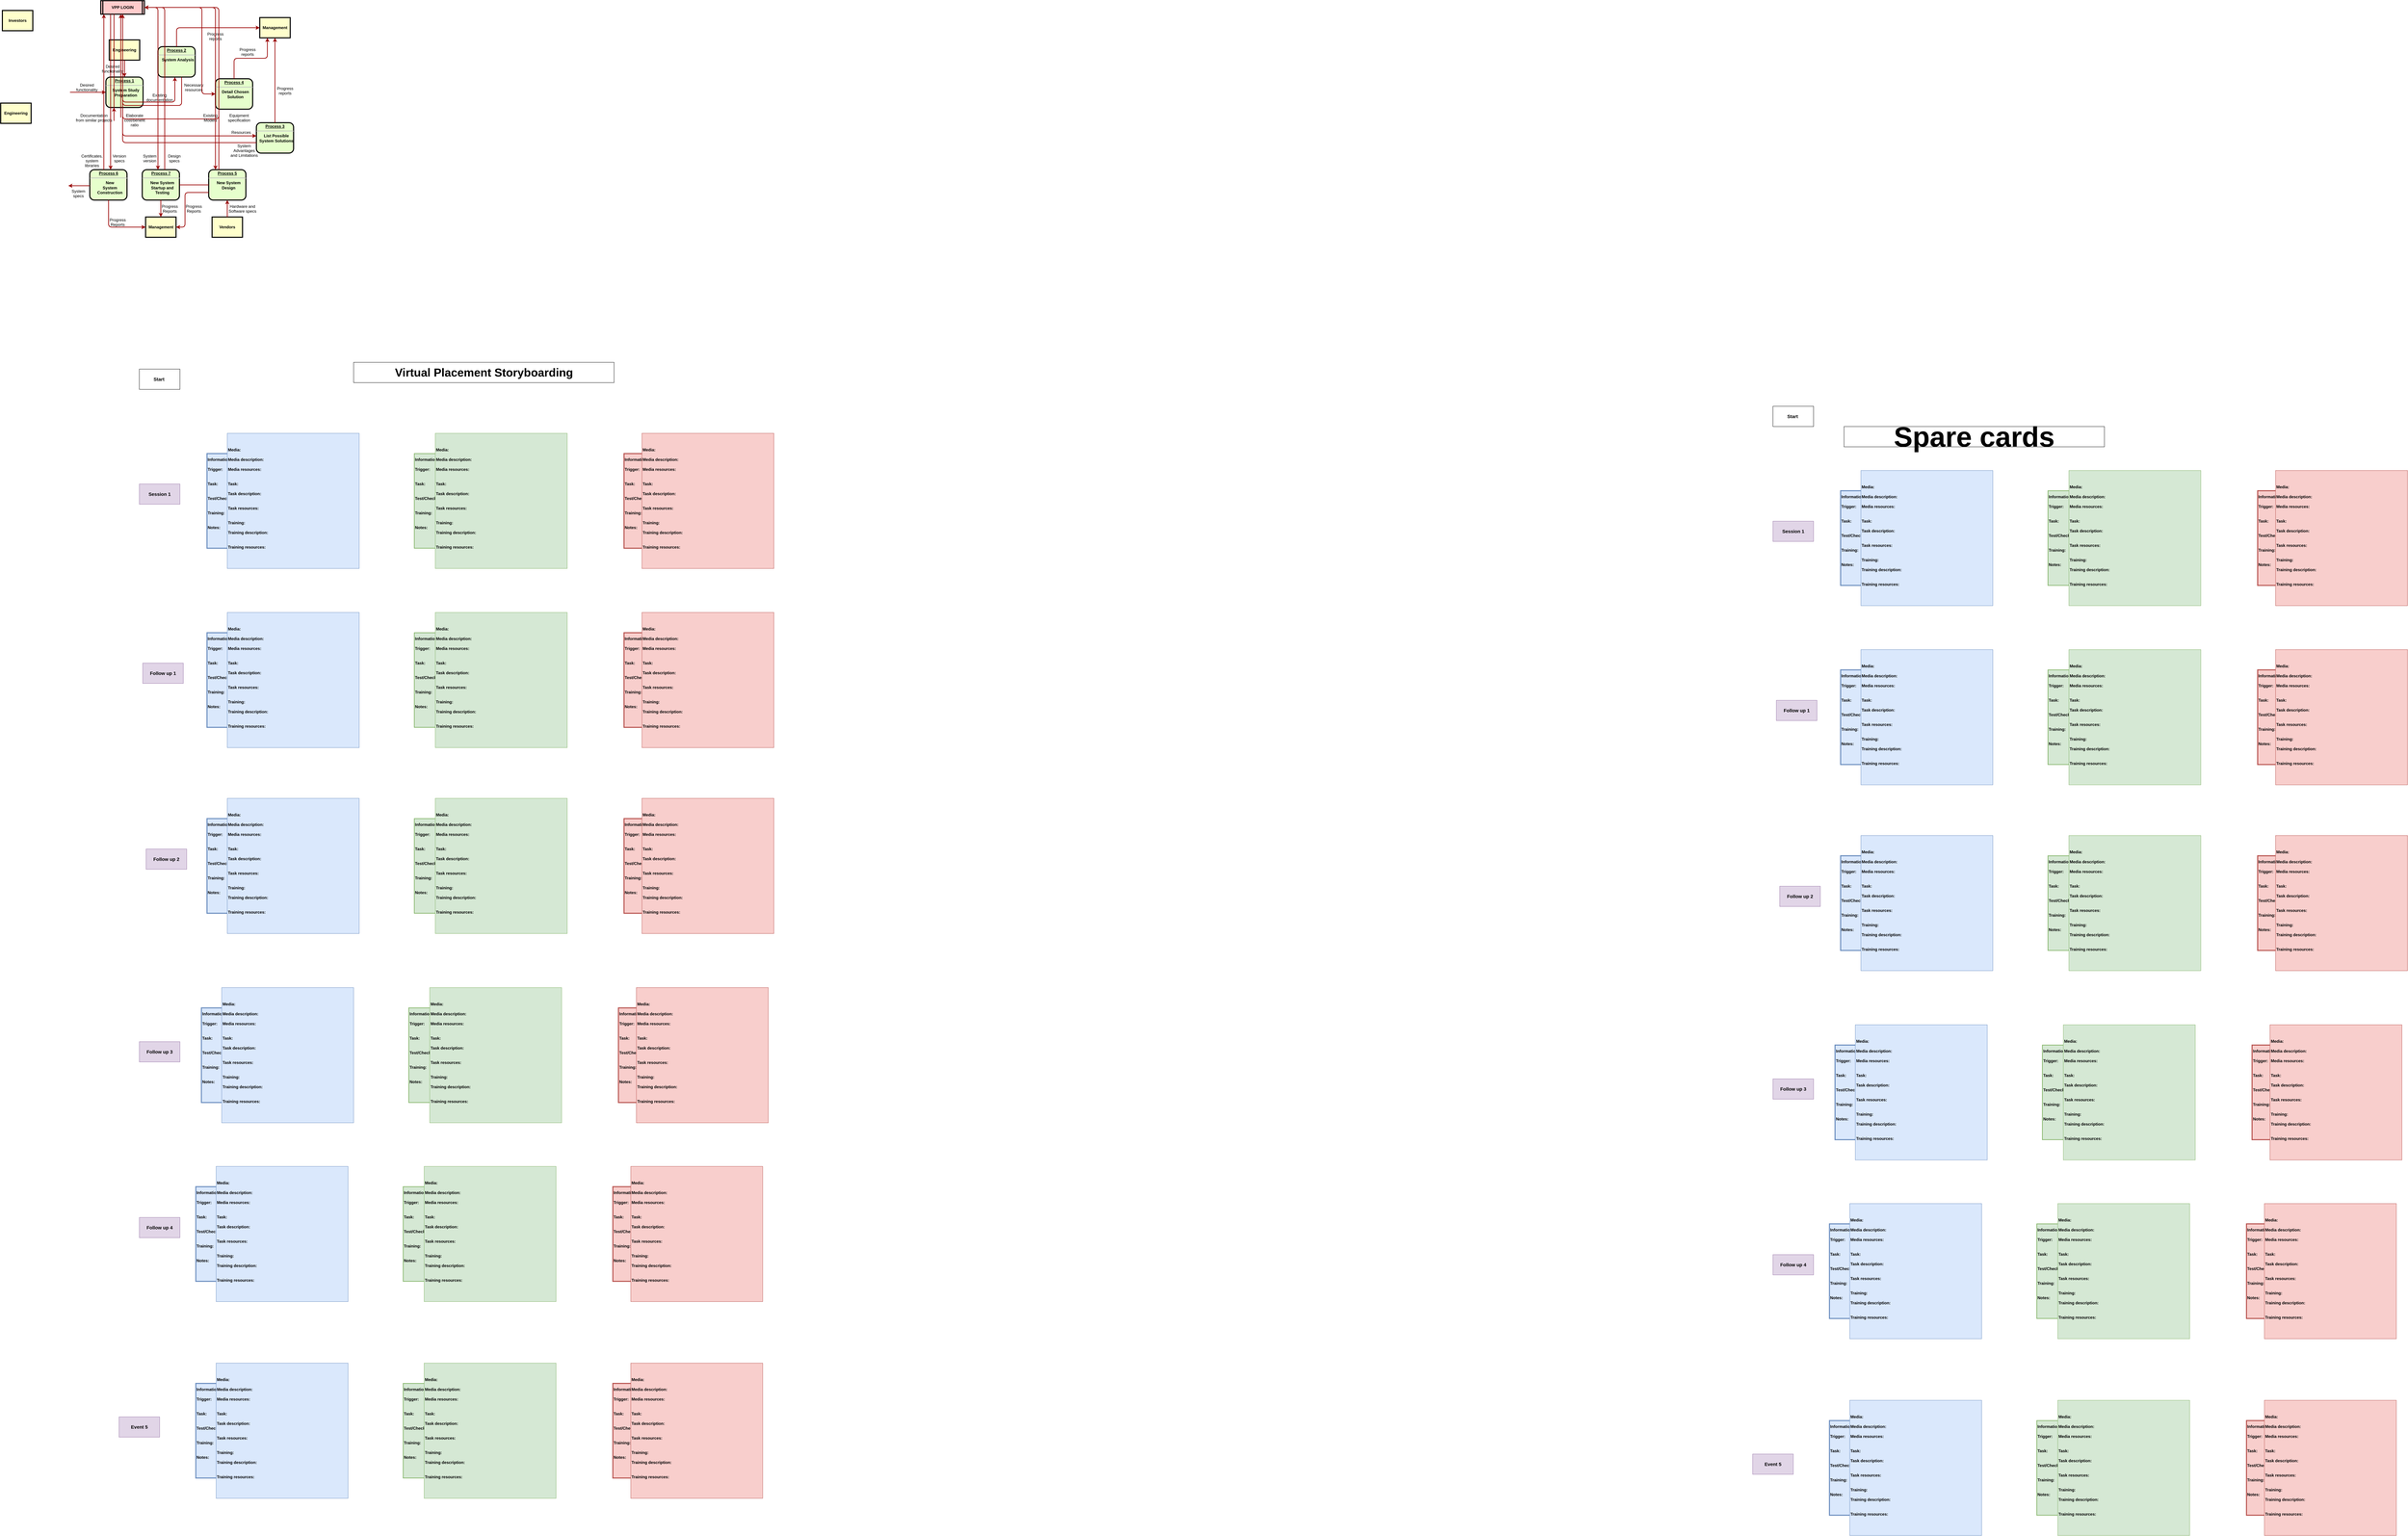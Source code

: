 <mxfile version="20.8.10" type="github">
  <diagram name="Page-1" id="c7558073-3199-34d8-9f00-42111426c3f3">
    <mxGraphModel dx="3216" dy="3598" grid="1" gridSize="10" guides="1" tooltips="1" connect="1" arrows="1" fold="1" page="1" pageScale="1" pageWidth="826" pageHeight="1169" background="none" math="0" shadow="0">
      <root>
        <mxCell id="0" />
        <mxCell id="1" parent="0" />
        <mxCell id="im6uKeQKjoMlU5U68ikK-104" value="&lt;b&gt;Information:&amp;nbsp;&lt;/b&gt;&lt;br&gt;&lt;br&gt;&lt;b&gt;Trigger:&lt;/b&gt;&lt;br&gt;&lt;br&gt;&lt;br&gt;&lt;b&gt;Task:&lt;/b&gt;&lt;br&gt;&lt;br&gt;&lt;br&gt;&lt;b&gt;Test/Check:&lt;/b&gt;&lt;br&gt;&lt;br&gt;&lt;br&gt;&lt;div style=&quot;&quot;&gt;&lt;span style=&quot;background-color: initial;&quot;&gt;&lt;b&gt;Training:&lt;/b&gt;&lt;/span&gt;&lt;/div&gt;&lt;div style=&quot;&quot;&gt;&lt;span style=&quot;background-color: initial;&quot;&gt;&lt;b&gt;&lt;br&gt;&lt;/b&gt;&lt;/span&gt;&lt;/div&gt;&lt;div style=&quot;&quot;&gt;&lt;span style=&quot;background-color: initial;&quot;&gt;&lt;b&gt;&lt;br&gt;&lt;/b&gt;&lt;/span&gt;&lt;/div&gt;&lt;div style=&quot;&quot;&gt;&lt;span style=&quot;background-color: initial;&quot;&gt;&lt;b&gt;Notes:&lt;/b&gt;&lt;/span&gt;&lt;/div&gt;&lt;div style=&quot;&quot;&gt;&lt;span style=&quot;background-color: initial;&quot;&gt;&lt;b&gt;&lt;br&gt;&lt;/b&gt;&lt;/span&gt;&lt;/div&gt;&lt;div style=&quot;&quot;&gt;&lt;span style=&quot;background-color: initial;&quot;&gt;&lt;b&gt;&lt;br&gt;&lt;/b&gt;&lt;/span&gt;&lt;/div&gt;&lt;div style=&quot;&quot;&gt;&lt;span style=&quot;background-color: initial;&quot;&gt;&lt;b&gt;&lt;br&gt;&lt;/b&gt;&lt;/span&gt;&lt;/div&gt;" style="rounded=0;whiteSpace=wrap;html=1;align=left;fillColor=#dae8fc;strokeColor=#6c8ebf;strokeWidth=3;" vertex="1" parent="1">
          <mxGeometry x="-130" y="-940" width="390" height="280" as="geometry" />
        </mxCell>
        <mxCell id="2" value="&lt;p style=&quot;margin: 0px; margin-top: 4px; text-align: center; text-decoration: underline;&quot;&gt;&lt;strong&gt;Process 1&lt;br /&gt;&lt;/strong&gt;&lt;/p&gt;&lt;hr /&gt;&lt;p style=&quot;margin: 0px; margin-left: 8px;&quot;&gt;System Study&lt;/p&gt;&lt;p style=&quot;margin: 0px; margin-left: 8px;&quot;&gt;Preparation&lt;/p&gt;" style="verticalAlign=middle;align=center;overflow=fill;fontSize=12;fontFamily=Helvetica;html=1;rounded=1;fontStyle=1;strokeWidth=3;fillColor=#E6FFCC" parent="1" vertex="1">
          <mxGeometry x="-429" y="-2054" width="110" height="90" as="geometry" />
        </mxCell>
        <mxCell id="3" value="Engineering" style="whiteSpace=wrap;align=center;verticalAlign=middle;fontStyle=1;strokeWidth=3;fillColor=#FFFFCC" parent="1" vertex="1">
          <mxGeometry x="-419" y="-2164" width="90" height="60" as="geometry" />
        </mxCell>
        <mxCell id="4" value="Investors" style="whiteSpace=wrap;align=center;verticalAlign=middle;fontStyle=1;strokeWidth=3;fillColor=#FFFFCC" parent="1" vertex="1">
          <mxGeometry x="-735" y="-2251" width="90" height="60" as="geometry" />
        </mxCell>
        <mxCell id="5" value="VPP LOGIN" style="shape=process;whiteSpace=wrap;align=center;verticalAlign=middle;size=0.048;fontStyle=1;strokeWidth=3;fillColor=#FFCCCC" parent="1" vertex="1">
          <mxGeometry x="-444" y="-2280" width="129" height="40" as="geometry" />
        </mxCell>
        <mxCell id="6" value="&lt;p style=&quot;margin: 0px; margin-top: 4px; text-align: center; text-decoration: underline;&quot;&gt;&lt;strong&gt;Process 2&lt;br /&gt;&lt;/strong&gt;&lt;/p&gt;&lt;hr /&gt;&lt;p style=&quot;margin: 0px; margin-left: 8px;&quot;&gt;System Analysis&lt;/p&gt;" style="verticalAlign=middle;align=center;overflow=fill;fontSize=12;fontFamily=Helvetica;html=1;rounded=1;fontStyle=1;strokeWidth=3;fillColor=#E6FFCC" parent="1" vertex="1">
          <mxGeometry x="-275" y="-2144" width="110" height="90" as="geometry" />
        </mxCell>
        <mxCell id="7" value="&lt;p style=&quot;margin: 0px; margin-top: 4px; text-align: center; text-decoration: underline;&quot;&gt;&lt;strong&gt;&lt;strong&gt;Process&lt;/strong&gt; 3&lt;br /&gt;&lt;/strong&gt;&lt;/p&gt;&lt;hr /&gt;&lt;p style=&quot;margin: 0px; margin-left: 8px;&quot;&gt;List Possible&lt;/p&gt;&lt;p style=&quot;margin: 0px; margin-left: 8px;&quot;&gt;System Solutions&lt;/p&gt;" style="verticalAlign=middle;align=center;overflow=fill;fontSize=12;fontFamily=Helvetica;html=1;rounded=1;fontStyle=1;strokeWidth=3;fillColor=#E6FFCC" parent="1" vertex="1">
          <mxGeometry x="16" y="-1919" width="110" height="90" as="geometry" />
        </mxCell>
        <mxCell id="8" value="&lt;p style=&quot;margin: 0px; margin-top: 4px; text-align: center; text-decoration: underline;&quot;&gt;&lt;strong&gt;&lt;strong&gt;Process&lt;/strong&gt; 4&lt;br /&gt;&lt;/strong&gt;&lt;/p&gt;&lt;hr /&gt;&lt;p style=&quot;margin: 0px; margin-left: 8px;&quot;&gt;Detail Chosen&lt;/p&gt;&lt;p style=&quot;margin: 0px; margin-left: 8px;&quot;&gt;Solution&lt;/p&gt;" style="verticalAlign=middle;align=center;overflow=fill;fontSize=12;fontFamily=Helvetica;html=1;rounded=1;fontStyle=1;strokeWidth=3;fillColor=#E6FFCC" parent="1" vertex="1">
          <mxGeometry x="-105" y="-2049" width="110" height="90" as="geometry" />
        </mxCell>
        <mxCell id="9" value="&lt;p style=&quot;margin: 0px; margin-top: 4px; text-align: center; text-decoration: underline;&quot;&gt;&lt;strong&gt;&lt;strong&gt;Process&lt;/strong&gt; 5&lt;br /&gt;&lt;/strong&gt;&lt;/p&gt;&lt;hr /&gt;&lt;p style=&quot;margin: 0px; margin-left: 8px;&quot;&gt;New System&lt;/p&gt;&lt;p style=&quot;margin: 0px; margin-left: 8px;&quot;&gt;Design&lt;/p&gt;" style="verticalAlign=middle;align=center;overflow=fill;fontSize=12;fontFamily=Helvetica;html=1;rounded=1;fontStyle=1;strokeWidth=3;fillColor=#E6FFCC" parent="1" vertex="1">
          <mxGeometry x="-125" y="-1780" width="110" height="90" as="geometry" />
        </mxCell>
        <mxCell id="10" value="&lt;p style=&quot;margin: 0px; margin-top: 4px; text-align: center; text-decoration: underline;&quot;&gt;&lt;strong&gt;&lt;strong&gt;Process&lt;/strong&gt; 6&lt;br /&gt;&lt;/strong&gt;&lt;/p&gt;&lt;hr /&gt;&lt;p style=&quot;margin: 0px; margin-left: 8px;&quot;&gt;New&lt;/p&gt;&lt;p style=&quot;margin: 0px; margin-left: 8px;&quot;&gt;System&lt;/p&gt;&lt;p style=&quot;margin: 0px; margin-left: 8px;&quot;&gt;Construction&lt;/p&gt;" style="verticalAlign=middle;align=center;overflow=fill;fontSize=12;fontFamily=Helvetica;html=1;rounded=1;fontStyle=1;strokeWidth=3;fillColor=#E6FFCC" parent="1" vertex="1">
          <mxGeometry x="-476.5" y="-1780" width="110" height="90" as="geometry" />
        </mxCell>
        <mxCell id="12" value="Management" style="whiteSpace=wrap;align=center;verticalAlign=middle;fontStyle=1;strokeWidth=3;fillColor=#FFFFCC" parent="1" vertex="1">
          <mxGeometry x="26" y="-2230" width="90" height="60" as="geometry" />
        </mxCell>
        <mxCell id="13" value="Management" style="whiteSpace=wrap;align=center;verticalAlign=middle;fontStyle=1;strokeWidth=3;fillColor=#FFFFCC" parent="1" vertex="1">
          <mxGeometry x="-311.5" y="-1640" width="90" height="60" as="geometry" />
        </mxCell>
        <mxCell id="14" value="Engineering" style="whiteSpace=wrap;align=center;verticalAlign=middle;fontStyle=1;strokeWidth=3;fillColor=#FFFFCC" parent="1" vertex="1">
          <mxGeometry x="-740" y="-1977" width="90" height="60" as="geometry" />
        </mxCell>
        <mxCell id="15" value="Vendors" style="whiteSpace=wrap;align=center;verticalAlign=middle;fontStyle=1;strokeWidth=3;fillColor=#FFFFCC" parent="1" vertex="1">
          <mxGeometry x="-115" y="-1640" width="90" height="60" as="geometry" />
        </mxCell>
        <mxCell id="36" value="" style="edgeStyle=none;noEdgeStyle=1;strokeColor=#990000;strokeWidth=2" parent="1" source="3" target="2" edge="1">
          <mxGeometry width="100" height="100" relative="1" as="geometry">
            <mxPoint x="-645" y="-2040" as="sourcePoint" />
            <mxPoint x="-545" y="-2140" as="targetPoint" />
          </mxGeometry>
        </mxCell>
        <mxCell id="37" value="" style="edgeStyle=none;noEdgeStyle=1;strokeColor=#990000;strokeWidth=2" parent="1" target="2" edge="1">
          <mxGeometry width="100" height="100" relative="1" as="geometry">
            <mxPoint x="-535" y="-2009" as="sourcePoint" />
            <mxPoint x="-285" y="-2200" as="targetPoint" />
          </mxGeometry>
        </mxCell>
        <mxCell id="11" value="&lt;p style=&quot;margin: 0px; margin-top: 4px; text-align: center; text-decoration: underline;&quot;&gt;&lt;strong&gt;&lt;strong&gt;Process&lt;/strong&gt; 7&lt;br /&gt;&lt;/strong&gt;&lt;/p&gt;&lt;hr /&gt;&lt;p style=&quot;margin: 0px; margin-left: 8px;&quot;&gt;New System&lt;/p&gt;&lt;p style=&quot;margin: 0px; margin-left: 8px;&quot;&gt;Startup and&lt;/p&gt;&lt;p style=&quot;margin: 0px; margin-left: 8px;&quot;&gt;Testing&lt;/p&gt;" style="verticalAlign=middle;align=center;overflow=fill;fontSize=12;fontFamily=Helvetica;html=1;rounded=1;fontStyle=1;strokeWidth=3;fillColor=#E6FFCC" parent="1" vertex="1">
          <mxGeometry x="-321.5" y="-1780" width="110" height="90" as="geometry" />
        </mxCell>
        <mxCell id="51" value="" style="endArrow=none;noEdgeStyle=1;strokeColor=#990000;strokeWidth=2" parent="1" source="9" target="11" edge="1">
          <mxGeometry relative="1" as="geometry">
            <mxPoint x="-459.992" y="-1809" as="sourcePoint" />
            <mxPoint x="-264.672" y="-1640" as="targetPoint" />
          </mxGeometry>
        </mxCell>
        <mxCell id="52" value="Desired &#xa;functionality" style="text;spacingTop=-5;align=center" parent="1" vertex="1">
          <mxGeometry x="-500" y="-2039" width="30" height="20" as="geometry" />
        </mxCell>
        <mxCell id="53" value="Desired &#xa;functionality" style="text;spacingTop=-5;align=center" parent="1" vertex="1">
          <mxGeometry x="-424" y="-2094" width="30" height="20" as="geometry" />
        </mxCell>
        <mxCell id="54" value="Documentation&#xa;from similar projects" style="text;spacingTop=-5;align=center" parent="1" vertex="1">
          <mxGeometry x="-479" y="-1949" width="30" height="20" as="geometry" />
        </mxCell>
        <mxCell id="55" value="" style="edgeStyle=elbowEdgeStyle;elbow=horizontal;strokeColor=#990000;strokeWidth=2" parent="1" source="5" target="2" edge="1">
          <mxGeometry width="100" height="100" relative="1" as="geometry">
            <mxPoint x="-615" y="-1760" as="sourcePoint" />
            <mxPoint x="-515" y="-1860" as="targetPoint" />
            <Array as="points">
              <mxPoint x="-405" y="-1920" />
            </Array>
          </mxGeometry>
        </mxCell>
        <mxCell id="56" value="" style="edgeStyle=elbowEdgeStyle;elbow=horizontal;strokeColor=#990000;strokeWidth=2" parent="1" source="2" target="5" edge="1">
          <mxGeometry width="100" height="100" relative="1" as="geometry">
            <mxPoint x="-615" y="-1790" as="sourcePoint" />
            <mxPoint x="-515" y="-1890" as="targetPoint" />
            <Array as="points">
              <mxPoint x="-385" y="-1930" />
            </Array>
          </mxGeometry>
        </mxCell>
        <mxCell id="57" value="Elaborate&#xa;cost/benefit&#xa;ratio" style="text;spacingTop=-5;align=center" parent="1" vertex="1">
          <mxGeometry x="-359" y="-1949" width="30" height="20" as="geometry" />
        </mxCell>
        <mxCell id="58" value="" style="edgeStyle=elbowEdgeStyle;elbow=horizontal;strokeColor=#990000;strokeWidth=2" parent="1" source="5" target="6" edge="1">
          <mxGeometry width="100" height="100" relative="1" as="geometry">
            <mxPoint x="-285" y="-1920" as="sourcePoint" />
            <mxPoint x="-185" y="-2020" as="targetPoint" />
            <Array as="points">
              <mxPoint x="-225" y="-1980" />
            </Array>
          </mxGeometry>
        </mxCell>
        <mxCell id="59" value="" style="edgeStyle=elbowEdgeStyle;elbow=horizontal;strokeColor=#990000;strokeWidth=2" parent="1" source="6" target="5" edge="1">
          <mxGeometry width="100" height="100" relative="1" as="geometry">
            <mxPoint x="-315" y="-1920" as="sourcePoint" />
            <mxPoint x="-215" y="-2020" as="targetPoint" />
            <Array as="points">
              <mxPoint x="-205" y="-1970" />
            </Array>
          </mxGeometry>
        </mxCell>
        <mxCell id="60" value="Existing&#xa;documentation" style="text;spacingTop=-5;align=center" parent="1" vertex="1">
          <mxGeometry x="-285" y="-2009.0" width="30" height="20" as="geometry" />
        </mxCell>
        <mxCell id="61" value="Necessary&#xa;resources" style="text;spacingTop=-5;align=center" parent="1" vertex="1">
          <mxGeometry x="-184" y="-2039" width="30" height="20" as="geometry" />
        </mxCell>
        <mxCell id="62" value="Progress&#xa;reports" style="text;spacingTop=-5;align=center" parent="1" vertex="1">
          <mxGeometry x="-120" y="-2190" width="30" height="20" as="geometry" />
        </mxCell>
        <mxCell id="63" value="Progress&#xa;reports" style="text;spacingTop=-5;align=center" parent="1" vertex="1">
          <mxGeometry x="-25" y="-2144" width="30" height="20" as="geometry" />
        </mxCell>
        <mxCell id="64" value="Progress&#xa;reports" style="text;spacingTop=-5;align=center" parent="1" vertex="1">
          <mxGeometry x="86" y="-2029" width="30" height="20" as="geometry" />
        </mxCell>
        <mxCell id="65" value="" style="edgeStyle=elbowEdgeStyle;elbow=horizontal;strokeColor=#990000;strokeWidth=2" parent="1" source="6" target="12" edge="1">
          <mxGeometry width="100" height="100" relative="1" as="geometry">
            <mxPoint x="-405" y="-2110" as="sourcePoint" />
            <mxPoint x="-305" y="-2210" as="targetPoint" />
            <Array as="points">
              <mxPoint x="-220" y="-2150" />
            </Array>
          </mxGeometry>
        </mxCell>
        <mxCell id="66" value="" style="edgeStyle=elbowEdgeStyle;elbow=vertical;entryX=0.25;entryY=1;strokeColor=#990000;strokeWidth=2" parent="1" source="8" target="12" edge="1">
          <mxGeometry width="100" height="100" relative="1" as="geometry">
            <mxPoint x="-135" y="-2040" as="sourcePoint" />
            <mxPoint x="-35" y="-2140" as="targetPoint" />
          </mxGeometry>
        </mxCell>
        <mxCell id="67" value="" style="edgeStyle=elbowEdgeStyle;elbow=horizontal;strokeColor=#990000;strokeWidth=2" parent="1" source="7" target="12" edge="1">
          <mxGeometry width="100" height="100" relative="1" as="geometry">
            <mxPoint x="-5" y="-1930" as="sourcePoint" />
            <mxPoint x="95" y="-2030" as="targetPoint" />
          </mxGeometry>
        </mxCell>
        <mxCell id="68" value="" style="edgeStyle=elbowEdgeStyle;elbow=horizontal;strokeColor=#990000;strokeWidth=2" parent="1" source="8" target="5" edge="1">
          <mxGeometry width="100" height="100" relative="1" as="geometry">
            <mxPoint x="-95" y="-1910" as="sourcePoint" />
            <mxPoint x="-155" y="-2040" as="targetPoint" />
            <Array as="points">
              <mxPoint x="-95" y="-1930" />
            </Array>
          </mxGeometry>
        </mxCell>
        <mxCell id="69" value="" style="edgeStyle=segmentEdgeStyle;strokeColor=#990000;strokeWidth=2" parent="1" source="5" target="8" edge="1">
          <mxGeometry width="100" height="100" relative="1" as="geometry">
            <mxPoint x="-325" y="-1930" as="sourcePoint" />
            <mxPoint x="-225" y="-2030" as="targetPoint" />
            <Array as="points">
              <mxPoint x="-145" y="-2004" />
            </Array>
          </mxGeometry>
        </mxCell>
        <mxCell id="70" value="Existing&#xa;Models" style="text;spacingTop=-5;align=center" parent="1" vertex="1">
          <mxGeometry x="-135" y="-1949" width="30" height="20" as="geometry" />
        </mxCell>
        <mxCell id="71" value="Equipment&#xa;specification" style="text;spacingTop=-5;align=center" parent="1" vertex="1">
          <mxGeometry x="-50" y="-1949" width="30" height="20" as="geometry" />
        </mxCell>
        <mxCell id="72" value="" style="edgeStyle=elbowEdgeStyle;elbow=vertical;strokeColor=#990000;strokeWidth=2" parent="1" source="5" target="7" edge="1">
          <mxGeometry width="100" height="100" relative="1" as="geometry">
            <mxPoint x="-165" y="-1790" as="sourcePoint" />
            <mxPoint x="-65" y="-1890" as="targetPoint" />
            <Array as="points">
              <mxPoint x="-15" y="-1880" />
            </Array>
          </mxGeometry>
        </mxCell>
        <mxCell id="73" value="" style="edgeStyle=elbowEdgeStyle;elbow=vertical;strokeColor=#990000;strokeWidth=2" parent="1" source="7" target="5" edge="1">
          <mxGeometry width="100" height="100" relative="1" as="geometry">
            <mxPoint x="-205" y="-1790" as="sourcePoint" />
            <mxPoint x="-105" y="-1890" as="targetPoint" />
            <Array as="points">
              <mxPoint x="-15" y="-1860" />
            </Array>
          </mxGeometry>
        </mxCell>
        <mxCell id="74" value="Resources" style="text;spacingTop=-5;align=center" parent="1" vertex="1">
          <mxGeometry x="-44" y="-1899" width="30" height="20" as="geometry" />
        </mxCell>
        <mxCell id="75" value="System &#xa;Advantages &#xa;and Limitations" style="text;spacingTop=-5;align=center" parent="1" vertex="1">
          <mxGeometry x="-35" y="-1859" width="30" height="20" as="geometry" />
        </mxCell>
        <mxCell id="76" value="" style="edgeStyle=elbowEdgeStyle;elbow=horizontal;strokeColor=#990000;strokeWidth=2" parent="1" source="9" target="5" edge="1">
          <mxGeometry width="100" height="100" relative="1" as="geometry">
            <mxPoint x="-245" y="-1710" as="sourcePoint" />
            <mxPoint x="-145" y="-1810" as="targetPoint" />
            <Array as="points">
              <mxPoint x="-95" y="-1820" />
            </Array>
          </mxGeometry>
        </mxCell>
        <mxCell id="77" value="" style="edgeStyle=elbowEdgeStyle;elbow=horizontal;strokeColor=#990000;strokeWidth=2" parent="1" source="5" target="9" edge="1">
          <mxGeometry width="100" height="100" relative="1" as="geometry">
            <mxPoint x="-265" y="-1700" as="sourcePoint" />
            <mxPoint x="-165" y="-1800" as="targetPoint" />
            <Array as="points">
              <mxPoint x="-105" y="-1810" />
            </Array>
          </mxGeometry>
        </mxCell>
        <mxCell id="78" value="" style="edgeStyle=elbowEdgeStyle;elbow=horizontal;strokeColor=#990000;strokeWidth=2" parent="1" source="15" target="9" edge="1">
          <mxGeometry width="100" height="100" relative="1" as="geometry">
            <mxPoint x="-235" y="-1590" as="sourcePoint" />
            <mxPoint x="-135" y="-1690" as="targetPoint" />
          </mxGeometry>
        </mxCell>
        <mxCell id="79" value="Hardware and&#xa;Software specs" style="text;spacingTop=-5;align=center" parent="1" vertex="1">
          <mxGeometry x="-40" y="-1680" width="30" height="20" as="geometry" />
        </mxCell>
        <mxCell id="81" value="" style="edgeStyle=elbowEdgeStyle;elbow=horizontal;exitX=0;exitY=0.75;strokeColor=#990000;strokeWidth=2" parent="1" source="9" target="13" edge="1">
          <mxGeometry width="100" height="100" relative="1" as="geometry">
            <mxPoint x="-245" y="-1560" as="sourcePoint" />
            <mxPoint x="-145" y="-1660" as="targetPoint" />
            <Array as="points">
              <mxPoint x="-195" y="-1660" />
            </Array>
          </mxGeometry>
        </mxCell>
        <mxCell id="82" value="Progress&#xa;Reports" style="text;spacingTop=-5;align=center" parent="1" vertex="1">
          <mxGeometry x="-184.0" y="-1680" width="30" height="20" as="geometry" />
        </mxCell>
        <mxCell id="83" value="" style="edgeStyle=elbowEdgeStyle;elbow=horizontal;strokeColor=#990000;strokeWidth=2" parent="1" source="11" target="13" edge="1">
          <mxGeometry width="100" height="100" relative="1" as="geometry">
            <mxPoint x="-465" y="-1630.0" as="sourcePoint" />
            <mxPoint x="-435" y="-1640" as="targetPoint" />
          </mxGeometry>
        </mxCell>
        <mxCell id="84" value="Progress&#xa;Reports" style="text;spacingTop=-5;align=center" parent="1" vertex="1">
          <mxGeometry x="-255" y="-1680.0" width="30" height="20" as="geometry" />
        </mxCell>
        <mxCell id="85" value="" style="edgeStyle=elbowEdgeStyle;elbow=horizontal;strokeColor=#990000;strokeWidth=2" parent="1" source="10" target="13" edge="1">
          <mxGeometry width="100" height="100" relative="1" as="geometry">
            <mxPoint x="-535" y="-1550" as="sourcePoint" />
            <mxPoint x="-435" y="-1650" as="targetPoint" />
            <Array as="points">
              <mxPoint x="-421" y="-1660" />
            </Array>
          </mxGeometry>
        </mxCell>
        <mxCell id="86" value="Progress&#xa;Reports" style="text;spacingTop=-5;align=center" parent="1" vertex="1">
          <mxGeometry x="-409" y="-1640" width="30" height="20" as="geometry" />
        </mxCell>
        <mxCell id="87" value="" style="edgeStyle=elbowEdgeStyle;elbow=vertical;strokeColor=#990000;strokeWidth=2" parent="1" source="10" edge="1">
          <mxGeometry width="100" height="100" relative="1" as="geometry">
            <mxPoint x="-595" y="-1550" as="sourcePoint" />
            <mxPoint x="-540" y="-1732.333" as="targetPoint" />
          </mxGeometry>
        </mxCell>
        <mxCell id="88" value="" style="edgeStyle=elbowEdgeStyle;elbow=horizontal;strokeColor=#990000;strokeWidth=2" parent="1" source="5" target="11" edge="1">
          <mxGeometry width="100" height="100" relative="1" as="geometry">
            <mxPoint x="-615" y="-1790" as="sourcePoint" />
            <mxPoint x="-515" y="-1890" as="targetPoint" />
            <Array as="points">
              <mxPoint x="-275" y="-1820" />
            </Array>
          </mxGeometry>
        </mxCell>
        <mxCell id="89" value="" style="edgeStyle=elbowEdgeStyle;elbow=horizontal;strokeColor=#990000;strokeWidth=2" parent="1" source="11" target="5" edge="1">
          <mxGeometry width="100" height="100" relative="1" as="geometry">
            <mxPoint x="-605" y="-1780" as="sourcePoint" />
            <mxPoint x="-505" y="-1880" as="targetPoint" />
            <Array as="points">
              <mxPoint x="-255" y="-1820" />
            </Array>
          </mxGeometry>
        </mxCell>
        <mxCell id="90" value="Version&#xa;specs" style="text;spacingTop=-5;align=center" parent="1" vertex="1">
          <mxGeometry x="-404" y="-1829" width="30" height="20" as="geometry" />
        </mxCell>
        <mxCell id="91" value="Certificates,&#xa;system&#xa;libraries" style="text;spacingTop=-5;align=center" parent="1" vertex="1">
          <mxGeometry x="-485" y="-1829.0" width="30" height="20" as="geometry" />
        </mxCell>
        <mxCell id="92" value="" style="edgeStyle=elbowEdgeStyle;elbow=horizontal;strokeColor=#990000;strokeWidth=2" parent="1" source="5" target="10" edge="1">
          <mxGeometry width="100" height="100" relative="1" as="geometry">
            <mxPoint x="-635" y="-1790" as="sourcePoint" />
            <mxPoint x="-535" y="-1890" as="targetPoint" />
            <Array as="points">
              <mxPoint x="-415" y="-1820" />
            </Array>
          </mxGeometry>
        </mxCell>
        <mxCell id="93" value="" style="edgeStyle=elbowEdgeStyle;elbow=horizontal;strokeColor=#990000;strokeWidth=2" parent="1" source="10" target="5" edge="1">
          <mxGeometry width="100" height="100" relative="1" as="geometry">
            <mxPoint x="-625" y="-1780" as="sourcePoint" />
            <mxPoint x="-525" y="-1880" as="targetPoint" />
            <Array as="points">
              <mxPoint x="-435" y="-1820" />
            </Array>
          </mxGeometry>
        </mxCell>
        <mxCell id="94" value="System&#xa;specs" style="text;spacingTop=-5;align=center" parent="1" vertex="1">
          <mxGeometry x="-525" y="-1725" width="30" height="20" as="geometry" />
        </mxCell>
        <mxCell id="95" value="Design&#xa;specs" style="text;spacingTop=-5;align=center" parent="1" vertex="1">
          <mxGeometry x="-241.5" y="-1829.0" width="30" height="20" as="geometry" />
        </mxCell>
        <mxCell id="96" value="System&#xa;version" style="text;spacingTop=-5;align=center" parent="1" vertex="1">
          <mxGeometry x="-314" y="-1829" width="30" height="20" as="geometry" />
        </mxCell>
        <mxCell id="im6uKeQKjoMlU5U68ikK-97" value="Text" style="text;html=1;align=center;verticalAlign=middle;resizable=0;points=[];autosize=1;strokeColor=none;fillColor=none;" vertex="1" parent="1">
          <mxGeometry x="1418" y="210" width="50" height="30" as="geometry" />
        </mxCell>
        <mxCell id="im6uKeQKjoMlU5U68ikK-98" value="&lt;b&gt;&lt;font style=&quot;font-size: 14px;&quot;&gt;Start&amp;nbsp;&lt;/font&gt;&lt;/b&gt;" style="rounded=0;whiteSpace=wrap;html=1;" vertex="1" parent="1">
          <mxGeometry x="-330" y="-1190" width="120" height="60" as="geometry" />
        </mxCell>
        <mxCell id="im6uKeQKjoMlU5U68ikK-99" value="&lt;b&gt;&lt;font style=&quot;font-size: 14px;&quot;&gt;Session 1&lt;/font&gt;&lt;/b&gt;" style="rounded=0;whiteSpace=wrap;html=1;fillColor=#e1d5e7;strokeColor=#9673a6;" vertex="1" parent="1">
          <mxGeometry x="-330" y="-850" width="120" height="60" as="geometry" />
        </mxCell>
        <mxCell id="im6uKeQKjoMlU5U68ikK-100" value="&lt;b&gt;&lt;font style=&quot;font-size: 14px;&quot;&gt;Follow up 4&lt;/font&gt;&lt;/b&gt;" style="rounded=0;whiteSpace=wrap;html=1;fillColor=#e1d5e7;strokeColor=#9673a6;" vertex="1" parent="1">
          <mxGeometry x="-330" y="1320" width="120" height="60" as="geometry" />
        </mxCell>
        <mxCell id="im6uKeQKjoMlU5U68ikK-101" value="&lt;b&gt;&lt;font style=&quot;font-size: 14px;&quot;&gt;Follow up 3&lt;/font&gt;&lt;/b&gt;" style="rounded=0;whiteSpace=wrap;html=1;fillColor=#e1d5e7;strokeColor=#9673a6;" vertex="1" parent="1">
          <mxGeometry x="-330" y="800" width="120" height="60" as="geometry" />
        </mxCell>
        <mxCell id="im6uKeQKjoMlU5U68ikK-102" value="&lt;b&gt;&lt;font style=&quot;font-size: 14px;&quot;&gt;Follow up 2&lt;/font&gt;&lt;/b&gt;" style="rounded=0;whiteSpace=wrap;html=1;fillColor=#e1d5e7;strokeColor=#9673a6;" vertex="1" parent="1">
          <mxGeometry x="-310" y="230" width="120" height="60" as="geometry" />
        </mxCell>
        <mxCell id="im6uKeQKjoMlU5U68ikK-103" value="&lt;b&gt;&lt;font style=&quot;font-size: 14px;&quot;&gt;Follow up 1&lt;/font&gt;&lt;/b&gt;" style="rounded=0;whiteSpace=wrap;html=1;fillColor=#e1d5e7;strokeColor=#9673a6;" vertex="1" parent="1">
          <mxGeometry x="-320" y="-320" width="120" height="60" as="geometry" />
        </mxCell>
        <mxCell id="im6uKeQKjoMlU5U68ikK-107" value="&lt;p style=&quot;line-height: 120%;&quot;&gt;&lt;b&gt;Media:&amp;nbsp;&lt;br&gt;&lt;br&gt;Media description:&lt;br&gt;&lt;br&gt;Media resources:&lt;br&gt;&lt;br&gt;&lt;br&gt;Task:&lt;br&gt;&lt;br&gt;Task description:&lt;br&gt;&lt;br&gt;&lt;br&gt;Task resources:&lt;br&gt;&lt;br&gt;&lt;br&gt;Training:&amp;nbsp;&lt;br&gt;&lt;br&gt;Training description:&lt;br&gt;&lt;br&gt;&lt;br&gt;Training resources:&lt;br&gt;&lt;br&gt;&lt;/b&gt;&lt;/p&gt;" style="rounded=0;whiteSpace=wrap;html=1;align=left;fillColor=#dae8fc;strokeColor=#6c8ebf;" vertex="1" parent="1">
          <mxGeometry x="-70" y="-1000" width="390" height="400" as="geometry" />
        </mxCell>
        <mxCell id="im6uKeQKjoMlU5U68ikK-105" value="&lt;b&gt;Information:&amp;nbsp;&lt;/b&gt;&lt;br&gt;&lt;br&gt;&lt;b&gt;Trigger:&lt;/b&gt;&lt;br&gt;&lt;br&gt;&lt;br&gt;&lt;b&gt;Task:&lt;/b&gt;&lt;br&gt;&lt;br&gt;&lt;br&gt;&lt;b&gt;Test/Check:&lt;/b&gt;&lt;br&gt;&lt;br&gt;&lt;br&gt;&lt;div style=&quot;&quot;&gt;&lt;span style=&quot;background-color: initial;&quot;&gt;&lt;b&gt;Training:&lt;/b&gt;&lt;/span&gt;&lt;/div&gt;&lt;div style=&quot;&quot;&gt;&lt;span style=&quot;background-color: initial;&quot;&gt;&lt;b&gt;&lt;br&gt;&lt;/b&gt;&lt;/span&gt;&lt;/div&gt;&lt;div style=&quot;&quot;&gt;&lt;span style=&quot;background-color: initial;&quot;&gt;&lt;b&gt;&lt;br&gt;&lt;/b&gt;&lt;/span&gt;&lt;/div&gt;&lt;div style=&quot;&quot;&gt;&lt;span style=&quot;background-color: initial;&quot;&gt;&lt;b&gt;Notes:&lt;/b&gt;&lt;/span&gt;&lt;/div&gt;&lt;div style=&quot;&quot;&gt;&lt;span style=&quot;background-color: initial;&quot;&gt;&lt;b&gt;&lt;br&gt;&lt;/b&gt;&lt;/span&gt;&lt;/div&gt;&lt;div style=&quot;&quot;&gt;&lt;span style=&quot;background-color: initial;&quot;&gt;&lt;b&gt;&lt;br&gt;&lt;/b&gt;&lt;/span&gt;&lt;/div&gt;&lt;div style=&quot;&quot;&gt;&lt;span style=&quot;background-color: initial;&quot;&gt;&lt;b&gt;&lt;br&gt;&lt;/b&gt;&lt;/span&gt;&lt;/div&gt;" style="rounded=0;whiteSpace=wrap;html=1;align=left;fillColor=#d5e8d4;strokeColor=#82b366;strokeWidth=2;" vertex="1" parent="1">
          <mxGeometry x="483" y="-940" width="390" height="280" as="geometry" />
        </mxCell>
        <mxCell id="im6uKeQKjoMlU5U68ikK-106" value="&lt;b&gt;Information:&amp;nbsp;&lt;/b&gt;&lt;br&gt;&lt;br&gt;&lt;b&gt;Trigger:&lt;/b&gt;&lt;br&gt;&lt;br&gt;&lt;br&gt;&lt;b&gt;Task:&lt;/b&gt;&lt;br&gt;&lt;br&gt;&lt;br&gt;&lt;b&gt;Test/Check:&lt;/b&gt;&lt;br&gt;&lt;br&gt;&lt;br&gt;&lt;div style=&quot;&quot;&gt;&lt;span style=&quot;background-color: initial;&quot;&gt;&lt;b&gt;Training:&lt;/b&gt;&lt;/span&gt;&lt;/div&gt;&lt;div style=&quot;&quot;&gt;&lt;span style=&quot;background-color: initial;&quot;&gt;&lt;b&gt;&lt;br&gt;&lt;/b&gt;&lt;/span&gt;&lt;/div&gt;&lt;div style=&quot;&quot;&gt;&lt;span style=&quot;background-color: initial;&quot;&gt;&lt;b&gt;&lt;br&gt;&lt;/b&gt;&lt;/span&gt;&lt;/div&gt;&lt;div style=&quot;&quot;&gt;&lt;span style=&quot;background-color: initial;&quot;&gt;&lt;b&gt;Notes:&lt;/b&gt;&lt;/span&gt;&lt;/div&gt;&lt;div style=&quot;&quot;&gt;&lt;span style=&quot;background-color: initial;&quot;&gt;&lt;b&gt;&lt;br&gt;&lt;/b&gt;&lt;/span&gt;&lt;/div&gt;&lt;div style=&quot;&quot;&gt;&lt;span style=&quot;background-color: initial;&quot;&gt;&lt;b&gt;&lt;br&gt;&lt;/b&gt;&lt;/span&gt;&lt;/div&gt;&lt;div style=&quot;&quot;&gt;&lt;span style=&quot;background-color: initial;&quot;&gt;&lt;b&gt;&lt;br&gt;&lt;/b&gt;&lt;/span&gt;&lt;/div&gt;" style="rounded=0;whiteSpace=wrap;html=1;align=left;fillColor=#f8cecc;strokeColor=#b85450;strokeWidth=3;" vertex="1" parent="1">
          <mxGeometry x="1103" y="-940" width="390" height="280" as="geometry" />
        </mxCell>
        <mxCell id="im6uKeQKjoMlU5U68ikK-110" value="&lt;p style=&quot;line-height: 120%;&quot;&gt;&lt;b&gt;Media:&amp;nbsp;&lt;br&gt;&lt;br&gt;Media description:&lt;br&gt;&lt;br&gt;Media resources:&lt;br&gt;&lt;br&gt;&lt;br&gt;Task:&lt;br&gt;&lt;br&gt;Task description:&lt;br&gt;&lt;br&gt;&lt;br&gt;Task resources:&lt;br&gt;&lt;br&gt;&lt;br&gt;Training:&amp;nbsp;&lt;br&gt;&lt;br&gt;Training description:&lt;br&gt;&lt;br&gt;&lt;br&gt;Training resources:&lt;br&gt;&lt;br&gt;&lt;/b&gt;&lt;/p&gt;" style="rounded=0;whiteSpace=wrap;html=1;align=left;fillColor=#f8cecc;strokeColor=#b85450;" vertex="1" parent="1">
          <mxGeometry x="1156" y="-1000" width="390" height="400" as="geometry" />
        </mxCell>
        <mxCell id="im6uKeQKjoMlU5U68ikK-111" value="&lt;p style=&quot;line-height: 120%;&quot;&gt;&lt;b&gt;Media:&amp;nbsp;&lt;br&gt;&lt;br&gt;Media description:&lt;br&gt;&lt;br&gt;Media resources:&lt;br&gt;&lt;br&gt;&lt;br&gt;Task:&lt;br&gt;&lt;br&gt;Task description:&lt;br&gt;&lt;br&gt;&lt;br&gt;Task resources:&lt;br&gt;&lt;br&gt;&lt;br&gt;Training:&amp;nbsp;&lt;br&gt;&lt;br&gt;Training description:&lt;br&gt;&lt;br&gt;&lt;br&gt;Training resources:&lt;br&gt;&lt;br&gt;&lt;/b&gt;&lt;/p&gt;" style="rounded=0;whiteSpace=wrap;html=1;align=left;fillColor=#d5e8d4;strokeColor=#82b366;" vertex="1" parent="1">
          <mxGeometry x="545" y="-1000" width="390" height="400" as="geometry" />
        </mxCell>
        <mxCell id="im6uKeQKjoMlU5U68ikK-112" value="&lt;b&gt;Information:&amp;nbsp;&lt;/b&gt;&lt;br&gt;&lt;br&gt;&lt;b&gt;Trigger:&lt;/b&gt;&lt;br&gt;&lt;br&gt;&lt;br&gt;&lt;b&gt;Task:&lt;/b&gt;&lt;br&gt;&lt;br&gt;&lt;br&gt;&lt;b&gt;Test/Check:&lt;/b&gt;&lt;br&gt;&lt;br&gt;&lt;br&gt;&lt;div style=&quot;&quot;&gt;&lt;span style=&quot;background-color: initial;&quot;&gt;&lt;b&gt;Training:&lt;/b&gt;&lt;/span&gt;&lt;/div&gt;&lt;div style=&quot;&quot;&gt;&lt;span style=&quot;background-color: initial;&quot;&gt;&lt;b&gt;&lt;br&gt;&lt;/b&gt;&lt;/span&gt;&lt;/div&gt;&lt;div style=&quot;&quot;&gt;&lt;span style=&quot;background-color: initial;&quot;&gt;&lt;b&gt;&lt;br&gt;&lt;/b&gt;&lt;/span&gt;&lt;/div&gt;&lt;div style=&quot;&quot;&gt;&lt;span style=&quot;background-color: initial;&quot;&gt;&lt;b&gt;Notes:&lt;/b&gt;&lt;/span&gt;&lt;/div&gt;&lt;div style=&quot;&quot;&gt;&lt;span style=&quot;background-color: initial;&quot;&gt;&lt;b&gt;&lt;br&gt;&lt;/b&gt;&lt;/span&gt;&lt;/div&gt;&lt;div style=&quot;&quot;&gt;&lt;span style=&quot;background-color: initial;&quot;&gt;&lt;b&gt;&lt;br&gt;&lt;/b&gt;&lt;/span&gt;&lt;/div&gt;&lt;div style=&quot;&quot;&gt;&lt;span style=&quot;background-color: initial;&quot;&gt;&lt;b&gt;&lt;br&gt;&lt;/b&gt;&lt;/span&gt;&lt;/div&gt;" style="rounded=0;whiteSpace=wrap;html=1;align=left;fillColor=#dae8fc;strokeColor=#6c8ebf;strokeWidth=3;" vertex="1" parent="1">
          <mxGeometry x="-130" y="-410" width="390" height="280" as="geometry" />
        </mxCell>
        <mxCell id="im6uKeQKjoMlU5U68ikK-113" value="&lt;p style=&quot;line-height: 120%;&quot;&gt;&lt;b&gt;Media:&amp;nbsp;&lt;br&gt;&lt;br&gt;Media description:&lt;br&gt;&lt;br&gt;Media resources:&lt;br&gt;&lt;br&gt;&lt;br&gt;Task:&lt;br&gt;&lt;br&gt;Task description:&lt;br&gt;&lt;br&gt;&lt;br&gt;Task resources:&lt;br&gt;&lt;br&gt;&lt;br&gt;Training:&amp;nbsp;&lt;br&gt;&lt;br&gt;Training description:&lt;br&gt;&lt;br&gt;&lt;br&gt;Training resources:&lt;br&gt;&lt;br&gt;&lt;/b&gt;&lt;/p&gt;" style="rounded=0;whiteSpace=wrap;html=1;align=left;fillColor=#dae8fc;strokeColor=#6c8ebf;" vertex="1" parent="1">
          <mxGeometry x="-70" y="-470" width="390" height="400" as="geometry" />
        </mxCell>
        <mxCell id="im6uKeQKjoMlU5U68ikK-114" value="&lt;b&gt;Information:&amp;nbsp;&lt;/b&gt;&lt;br&gt;&lt;br&gt;&lt;b&gt;Trigger:&lt;/b&gt;&lt;br&gt;&lt;br&gt;&lt;br&gt;&lt;b&gt;Task:&lt;/b&gt;&lt;br&gt;&lt;br&gt;&lt;br&gt;&lt;b&gt;Test/Check:&lt;/b&gt;&lt;br&gt;&lt;br&gt;&lt;br&gt;&lt;div style=&quot;&quot;&gt;&lt;span style=&quot;background-color: initial;&quot;&gt;&lt;b&gt;Training:&lt;/b&gt;&lt;/span&gt;&lt;/div&gt;&lt;div style=&quot;&quot;&gt;&lt;span style=&quot;background-color: initial;&quot;&gt;&lt;b&gt;&lt;br&gt;&lt;/b&gt;&lt;/span&gt;&lt;/div&gt;&lt;div style=&quot;&quot;&gt;&lt;span style=&quot;background-color: initial;&quot;&gt;&lt;b&gt;&lt;br&gt;&lt;/b&gt;&lt;/span&gt;&lt;/div&gt;&lt;div style=&quot;&quot;&gt;&lt;span style=&quot;background-color: initial;&quot;&gt;&lt;b&gt;Notes:&lt;/b&gt;&lt;/span&gt;&lt;/div&gt;&lt;div style=&quot;&quot;&gt;&lt;span style=&quot;background-color: initial;&quot;&gt;&lt;b&gt;&lt;br&gt;&lt;/b&gt;&lt;/span&gt;&lt;/div&gt;&lt;div style=&quot;&quot;&gt;&lt;span style=&quot;background-color: initial;&quot;&gt;&lt;b&gt;&lt;br&gt;&lt;/b&gt;&lt;/span&gt;&lt;/div&gt;&lt;div style=&quot;&quot;&gt;&lt;span style=&quot;background-color: initial;&quot;&gt;&lt;b&gt;&lt;br&gt;&lt;/b&gt;&lt;/span&gt;&lt;/div&gt;" style="rounded=0;whiteSpace=wrap;html=1;align=left;fillColor=#d5e8d4;strokeColor=#82b366;strokeWidth=2;" vertex="1" parent="1">
          <mxGeometry x="483" y="-410" width="390" height="280" as="geometry" />
        </mxCell>
        <mxCell id="im6uKeQKjoMlU5U68ikK-115" value="&lt;b&gt;Information:&amp;nbsp;&lt;/b&gt;&lt;br&gt;&lt;br&gt;&lt;b&gt;Trigger:&lt;/b&gt;&lt;br&gt;&lt;br&gt;&lt;br&gt;&lt;b&gt;Task:&lt;/b&gt;&lt;br&gt;&lt;br&gt;&lt;br&gt;&lt;b&gt;Test/Check:&lt;/b&gt;&lt;br&gt;&lt;br&gt;&lt;br&gt;&lt;div style=&quot;&quot;&gt;&lt;span style=&quot;background-color: initial;&quot;&gt;&lt;b&gt;Training:&lt;/b&gt;&lt;/span&gt;&lt;/div&gt;&lt;div style=&quot;&quot;&gt;&lt;span style=&quot;background-color: initial;&quot;&gt;&lt;b&gt;&lt;br&gt;&lt;/b&gt;&lt;/span&gt;&lt;/div&gt;&lt;div style=&quot;&quot;&gt;&lt;span style=&quot;background-color: initial;&quot;&gt;&lt;b&gt;&lt;br&gt;&lt;/b&gt;&lt;/span&gt;&lt;/div&gt;&lt;div style=&quot;&quot;&gt;&lt;span style=&quot;background-color: initial;&quot;&gt;&lt;b&gt;Notes:&lt;/b&gt;&lt;/span&gt;&lt;/div&gt;&lt;div style=&quot;&quot;&gt;&lt;span style=&quot;background-color: initial;&quot;&gt;&lt;b&gt;&lt;br&gt;&lt;/b&gt;&lt;/span&gt;&lt;/div&gt;&lt;div style=&quot;&quot;&gt;&lt;span style=&quot;background-color: initial;&quot;&gt;&lt;b&gt;&lt;br&gt;&lt;/b&gt;&lt;/span&gt;&lt;/div&gt;&lt;div style=&quot;&quot;&gt;&lt;span style=&quot;background-color: initial;&quot;&gt;&lt;b&gt;&lt;br&gt;&lt;/b&gt;&lt;/span&gt;&lt;/div&gt;" style="rounded=0;whiteSpace=wrap;html=1;align=left;fillColor=#f8cecc;strokeColor=#b85450;strokeWidth=3;" vertex="1" parent="1">
          <mxGeometry x="1103" y="-410" width="390" height="280" as="geometry" />
        </mxCell>
        <mxCell id="im6uKeQKjoMlU5U68ikK-116" value="&lt;p style=&quot;line-height: 120%;&quot;&gt;&lt;b&gt;Media:&amp;nbsp;&lt;br&gt;&lt;br&gt;Media description:&lt;br&gt;&lt;br&gt;Media resources:&lt;br&gt;&lt;br&gt;&lt;br&gt;Task:&lt;br&gt;&lt;br&gt;Task description:&lt;br&gt;&lt;br&gt;&lt;br&gt;Task resources:&lt;br&gt;&lt;br&gt;&lt;br&gt;Training:&amp;nbsp;&lt;br&gt;&lt;br&gt;Training description:&lt;br&gt;&lt;br&gt;&lt;br&gt;Training resources:&lt;br&gt;&lt;br&gt;&lt;/b&gt;&lt;/p&gt;" style="rounded=0;whiteSpace=wrap;html=1;align=left;fillColor=#f8cecc;strokeColor=#b85450;" vertex="1" parent="1">
          <mxGeometry x="1156" y="-470" width="390" height="400" as="geometry" />
        </mxCell>
        <mxCell id="im6uKeQKjoMlU5U68ikK-117" value="&lt;p style=&quot;line-height: 120%;&quot;&gt;&lt;b&gt;Media:&amp;nbsp;&lt;br&gt;&lt;br&gt;Media description:&lt;br&gt;&lt;br&gt;Media resources:&lt;br&gt;&lt;br&gt;&lt;br&gt;Task:&lt;br&gt;&lt;br&gt;Task description:&lt;br&gt;&lt;br&gt;&lt;br&gt;Task resources:&lt;br&gt;&lt;br&gt;&lt;br&gt;Training:&amp;nbsp;&lt;br&gt;&lt;br&gt;Training description:&lt;br&gt;&lt;br&gt;&lt;br&gt;Training resources:&lt;br&gt;&lt;br&gt;&lt;/b&gt;&lt;/p&gt;" style="rounded=0;whiteSpace=wrap;html=1;align=left;fillColor=#d5e8d4;strokeColor=#82b366;" vertex="1" parent="1">
          <mxGeometry x="545" y="-470" width="390" height="400" as="geometry" />
        </mxCell>
        <mxCell id="im6uKeQKjoMlU5U68ikK-118" value="&lt;b&gt;Information:&amp;nbsp;&lt;/b&gt;&lt;br&gt;&lt;br&gt;&lt;b&gt;Trigger:&lt;/b&gt;&lt;br&gt;&lt;br&gt;&lt;br&gt;&lt;b&gt;Task:&lt;/b&gt;&lt;br&gt;&lt;br&gt;&lt;br&gt;&lt;b&gt;Test/Check:&lt;/b&gt;&lt;br&gt;&lt;br&gt;&lt;br&gt;&lt;div style=&quot;&quot;&gt;&lt;span style=&quot;background-color: initial;&quot;&gt;&lt;b&gt;Training:&lt;/b&gt;&lt;/span&gt;&lt;/div&gt;&lt;div style=&quot;&quot;&gt;&lt;span style=&quot;background-color: initial;&quot;&gt;&lt;b&gt;&lt;br&gt;&lt;/b&gt;&lt;/span&gt;&lt;/div&gt;&lt;div style=&quot;&quot;&gt;&lt;span style=&quot;background-color: initial;&quot;&gt;&lt;b&gt;&lt;br&gt;&lt;/b&gt;&lt;/span&gt;&lt;/div&gt;&lt;div style=&quot;&quot;&gt;&lt;span style=&quot;background-color: initial;&quot;&gt;&lt;b&gt;Notes:&lt;/b&gt;&lt;/span&gt;&lt;/div&gt;&lt;div style=&quot;&quot;&gt;&lt;span style=&quot;background-color: initial;&quot;&gt;&lt;b&gt;&lt;br&gt;&lt;/b&gt;&lt;/span&gt;&lt;/div&gt;&lt;div style=&quot;&quot;&gt;&lt;span style=&quot;background-color: initial;&quot;&gt;&lt;b&gt;&lt;br&gt;&lt;/b&gt;&lt;/span&gt;&lt;/div&gt;&lt;div style=&quot;&quot;&gt;&lt;span style=&quot;background-color: initial;&quot;&gt;&lt;b&gt;&lt;br&gt;&lt;/b&gt;&lt;/span&gt;&lt;/div&gt;" style="rounded=0;whiteSpace=wrap;html=1;align=left;fillColor=#dae8fc;strokeColor=#6c8ebf;strokeWidth=3;" vertex="1" parent="1">
          <mxGeometry x="-130" y="140" width="390" height="280" as="geometry" />
        </mxCell>
        <mxCell id="im6uKeQKjoMlU5U68ikK-119" value="&lt;p style=&quot;line-height: 120%;&quot;&gt;&lt;b&gt;Media:&amp;nbsp;&lt;br&gt;&lt;br&gt;Media description:&lt;br&gt;&lt;br&gt;Media resources:&lt;br&gt;&lt;br&gt;&lt;br&gt;Task:&lt;br&gt;&lt;br&gt;Task description:&lt;br&gt;&lt;br&gt;&lt;br&gt;Task resources:&lt;br&gt;&lt;br&gt;&lt;br&gt;Training:&amp;nbsp;&lt;br&gt;&lt;br&gt;Training description:&lt;br&gt;&lt;br&gt;&lt;br&gt;Training resources:&lt;br&gt;&lt;br&gt;&lt;/b&gt;&lt;/p&gt;" style="rounded=0;whiteSpace=wrap;html=1;align=left;fillColor=#dae8fc;strokeColor=#6c8ebf;" vertex="1" parent="1">
          <mxGeometry x="-70" y="80" width="390" height="400" as="geometry" />
        </mxCell>
        <mxCell id="im6uKeQKjoMlU5U68ikK-120" value="&lt;b&gt;Information:&amp;nbsp;&lt;/b&gt;&lt;br&gt;&lt;br&gt;&lt;b&gt;Trigger:&lt;/b&gt;&lt;br&gt;&lt;br&gt;&lt;br&gt;&lt;b&gt;Task:&lt;/b&gt;&lt;br&gt;&lt;br&gt;&lt;br&gt;&lt;b&gt;Test/Check:&lt;/b&gt;&lt;br&gt;&lt;br&gt;&lt;br&gt;&lt;div style=&quot;&quot;&gt;&lt;span style=&quot;background-color: initial;&quot;&gt;&lt;b&gt;Training:&lt;/b&gt;&lt;/span&gt;&lt;/div&gt;&lt;div style=&quot;&quot;&gt;&lt;span style=&quot;background-color: initial;&quot;&gt;&lt;b&gt;&lt;br&gt;&lt;/b&gt;&lt;/span&gt;&lt;/div&gt;&lt;div style=&quot;&quot;&gt;&lt;span style=&quot;background-color: initial;&quot;&gt;&lt;b&gt;&lt;br&gt;&lt;/b&gt;&lt;/span&gt;&lt;/div&gt;&lt;div style=&quot;&quot;&gt;&lt;span style=&quot;background-color: initial;&quot;&gt;&lt;b&gt;Notes:&lt;/b&gt;&lt;/span&gt;&lt;/div&gt;&lt;div style=&quot;&quot;&gt;&lt;span style=&quot;background-color: initial;&quot;&gt;&lt;b&gt;&lt;br&gt;&lt;/b&gt;&lt;/span&gt;&lt;/div&gt;&lt;div style=&quot;&quot;&gt;&lt;span style=&quot;background-color: initial;&quot;&gt;&lt;b&gt;&lt;br&gt;&lt;/b&gt;&lt;/span&gt;&lt;/div&gt;&lt;div style=&quot;&quot;&gt;&lt;span style=&quot;background-color: initial;&quot;&gt;&lt;b&gt;&lt;br&gt;&lt;/b&gt;&lt;/span&gt;&lt;/div&gt;" style="rounded=0;whiteSpace=wrap;html=1;align=left;fillColor=#d5e8d4;strokeColor=#82b366;strokeWidth=2;" vertex="1" parent="1">
          <mxGeometry x="483" y="140" width="390" height="280" as="geometry" />
        </mxCell>
        <mxCell id="im6uKeQKjoMlU5U68ikK-121" value="&lt;b&gt;Information:&amp;nbsp;&lt;/b&gt;&lt;br&gt;&lt;br&gt;&lt;b&gt;Trigger:&lt;/b&gt;&lt;br&gt;&lt;br&gt;&lt;br&gt;&lt;b&gt;Task:&lt;/b&gt;&lt;br&gt;&lt;br&gt;&lt;br&gt;&lt;b&gt;Test/Check:&lt;/b&gt;&lt;br&gt;&lt;br&gt;&lt;br&gt;&lt;div style=&quot;&quot;&gt;&lt;span style=&quot;background-color: initial;&quot;&gt;&lt;b&gt;Training:&lt;/b&gt;&lt;/span&gt;&lt;/div&gt;&lt;div style=&quot;&quot;&gt;&lt;span style=&quot;background-color: initial;&quot;&gt;&lt;b&gt;&lt;br&gt;&lt;/b&gt;&lt;/span&gt;&lt;/div&gt;&lt;div style=&quot;&quot;&gt;&lt;span style=&quot;background-color: initial;&quot;&gt;&lt;b&gt;&lt;br&gt;&lt;/b&gt;&lt;/span&gt;&lt;/div&gt;&lt;div style=&quot;&quot;&gt;&lt;span style=&quot;background-color: initial;&quot;&gt;&lt;b&gt;Notes:&lt;/b&gt;&lt;/span&gt;&lt;/div&gt;&lt;div style=&quot;&quot;&gt;&lt;span style=&quot;background-color: initial;&quot;&gt;&lt;b&gt;&lt;br&gt;&lt;/b&gt;&lt;/span&gt;&lt;/div&gt;&lt;div style=&quot;&quot;&gt;&lt;span style=&quot;background-color: initial;&quot;&gt;&lt;b&gt;&lt;br&gt;&lt;/b&gt;&lt;/span&gt;&lt;/div&gt;&lt;div style=&quot;&quot;&gt;&lt;span style=&quot;background-color: initial;&quot;&gt;&lt;b&gt;&lt;br&gt;&lt;/b&gt;&lt;/span&gt;&lt;/div&gt;" style="rounded=0;whiteSpace=wrap;html=1;align=left;fillColor=#f8cecc;strokeColor=#b85450;strokeWidth=3;" vertex="1" parent="1">
          <mxGeometry x="1103" y="140" width="390" height="280" as="geometry" />
        </mxCell>
        <mxCell id="im6uKeQKjoMlU5U68ikK-122" value="&lt;p style=&quot;line-height: 120%;&quot;&gt;&lt;b&gt;Media:&amp;nbsp;&lt;br&gt;&lt;br&gt;Media description:&lt;br&gt;&lt;br&gt;Media resources:&lt;br&gt;&lt;br&gt;&lt;br&gt;Task:&lt;br&gt;&lt;br&gt;Task description:&lt;br&gt;&lt;br&gt;&lt;br&gt;Task resources:&lt;br&gt;&lt;br&gt;&lt;br&gt;Training:&amp;nbsp;&lt;br&gt;&lt;br&gt;Training description:&lt;br&gt;&lt;br&gt;&lt;br&gt;Training resources:&lt;br&gt;&lt;br&gt;&lt;/b&gt;&lt;/p&gt;" style="rounded=0;whiteSpace=wrap;html=1;align=left;fillColor=#f8cecc;strokeColor=#b85450;" vertex="1" parent="1">
          <mxGeometry x="1156" y="80" width="390" height="400" as="geometry" />
        </mxCell>
        <mxCell id="im6uKeQKjoMlU5U68ikK-123" value="&lt;p style=&quot;line-height: 120%;&quot;&gt;&lt;b&gt;Media:&amp;nbsp;&lt;br&gt;&lt;br&gt;Media description:&lt;br&gt;&lt;br&gt;Media resources:&lt;br&gt;&lt;br&gt;&lt;br&gt;Task:&lt;br&gt;&lt;br&gt;Task description:&lt;br&gt;&lt;br&gt;&lt;br&gt;Task resources:&lt;br&gt;&lt;br&gt;&lt;br&gt;Training:&amp;nbsp;&lt;br&gt;&lt;br&gt;Training description:&lt;br&gt;&lt;br&gt;&lt;br&gt;Training resources:&lt;br&gt;&lt;br&gt;&lt;/b&gt;&lt;/p&gt;" style="rounded=0;whiteSpace=wrap;html=1;align=left;fillColor=#d5e8d4;strokeColor=#82b366;" vertex="1" parent="1">
          <mxGeometry x="545" y="80" width="390" height="400" as="geometry" />
        </mxCell>
        <mxCell id="im6uKeQKjoMlU5U68ikK-124" value="&lt;b&gt;Information:&amp;nbsp;&lt;/b&gt;&lt;br&gt;&lt;br&gt;&lt;b&gt;Trigger:&lt;/b&gt;&lt;br&gt;&lt;br&gt;&lt;br&gt;&lt;b&gt;Task:&lt;/b&gt;&lt;br&gt;&lt;br&gt;&lt;br&gt;&lt;b&gt;Test/Check:&lt;/b&gt;&lt;br&gt;&lt;br&gt;&lt;br&gt;&lt;div style=&quot;&quot;&gt;&lt;span style=&quot;background-color: initial;&quot;&gt;&lt;b&gt;Training:&lt;/b&gt;&lt;/span&gt;&lt;/div&gt;&lt;div style=&quot;&quot;&gt;&lt;span style=&quot;background-color: initial;&quot;&gt;&lt;b&gt;&lt;br&gt;&lt;/b&gt;&lt;/span&gt;&lt;/div&gt;&lt;div style=&quot;&quot;&gt;&lt;span style=&quot;background-color: initial;&quot;&gt;&lt;b&gt;&lt;br&gt;&lt;/b&gt;&lt;/span&gt;&lt;/div&gt;&lt;div style=&quot;&quot;&gt;&lt;span style=&quot;background-color: initial;&quot;&gt;&lt;b&gt;Notes:&lt;/b&gt;&lt;/span&gt;&lt;/div&gt;&lt;div style=&quot;&quot;&gt;&lt;span style=&quot;background-color: initial;&quot;&gt;&lt;b&gt;&lt;br&gt;&lt;/b&gt;&lt;/span&gt;&lt;/div&gt;&lt;div style=&quot;&quot;&gt;&lt;span style=&quot;background-color: initial;&quot;&gt;&lt;b&gt;&lt;br&gt;&lt;/b&gt;&lt;/span&gt;&lt;/div&gt;&lt;div style=&quot;&quot;&gt;&lt;span style=&quot;background-color: initial;&quot;&gt;&lt;b&gt;&lt;br&gt;&lt;/b&gt;&lt;/span&gt;&lt;/div&gt;" style="rounded=0;whiteSpace=wrap;html=1;align=left;fillColor=#dae8fc;strokeColor=#6c8ebf;strokeWidth=3;" vertex="1" parent="1">
          <mxGeometry x="-146.5" y="700" width="390" height="280" as="geometry" />
        </mxCell>
        <mxCell id="im6uKeQKjoMlU5U68ikK-125" value="&lt;p style=&quot;line-height: 120%;&quot;&gt;&lt;b&gt;Media:&amp;nbsp;&lt;br&gt;&lt;br&gt;Media description:&lt;br&gt;&lt;br&gt;Media resources:&lt;br&gt;&lt;br&gt;&lt;br&gt;Task:&lt;br&gt;&lt;br&gt;Task description:&lt;br&gt;&lt;br&gt;&lt;br&gt;Task resources:&lt;br&gt;&lt;br&gt;&lt;br&gt;Training:&amp;nbsp;&lt;br&gt;&lt;br&gt;Training description:&lt;br&gt;&lt;br&gt;&lt;br&gt;Training resources:&lt;br&gt;&lt;br&gt;&lt;/b&gt;&lt;/p&gt;" style="rounded=0;whiteSpace=wrap;html=1;align=left;fillColor=#dae8fc;strokeColor=#6c8ebf;" vertex="1" parent="1">
          <mxGeometry x="-86.5" y="640" width="390" height="400" as="geometry" />
        </mxCell>
        <mxCell id="im6uKeQKjoMlU5U68ikK-126" value="&lt;b&gt;Information:&amp;nbsp;&lt;/b&gt;&lt;br&gt;&lt;br&gt;&lt;b&gt;Trigger:&lt;/b&gt;&lt;br&gt;&lt;br&gt;&lt;br&gt;&lt;b&gt;Task:&lt;/b&gt;&lt;br&gt;&lt;br&gt;&lt;br&gt;&lt;b&gt;Test/Check:&lt;/b&gt;&lt;br&gt;&lt;br&gt;&lt;br&gt;&lt;div style=&quot;&quot;&gt;&lt;span style=&quot;background-color: initial;&quot;&gt;&lt;b&gt;Training:&lt;/b&gt;&lt;/span&gt;&lt;/div&gt;&lt;div style=&quot;&quot;&gt;&lt;span style=&quot;background-color: initial;&quot;&gt;&lt;b&gt;&lt;br&gt;&lt;/b&gt;&lt;/span&gt;&lt;/div&gt;&lt;div style=&quot;&quot;&gt;&lt;span style=&quot;background-color: initial;&quot;&gt;&lt;b&gt;&lt;br&gt;&lt;/b&gt;&lt;/span&gt;&lt;/div&gt;&lt;div style=&quot;&quot;&gt;&lt;span style=&quot;background-color: initial;&quot;&gt;&lt;b&gt;Notes:&lt;/b&gt;&lt;/span&gt;&lt;/div&gt;&lt;div style=&quot;&quot;&gt;&lt;span style=&quot;background-color: initial;&quot;&gt;&lt;b&gt;&lt;br&gt;&lt;/b&gt;&lt;/span&gt;&lt;/div&gt;&lt;div style=&quot;&quot;&gt;&lt;span style=&quot;background-color: initial;&quot;&gt;&lt;b&gt;&lt;br&gt;&lt;/b&gt;&lt;/span&gt;&lt;/div&gt;&lt;div style=&quot;&quot;&gt;&lt;span style=&quot;background-color: initial;&quot;&gt;&lt;b&gt;&lt;br&gt;&lt;/b&gt;&lt;/span&gt;&lt;/div&gt;" style="rounded=0;whiteSpace=wrap;html=1;align=left;fillColor=#d5e8d4;strokeColor=#82b366;strokeWidth=2;" vertex="1" parent="1">
          <mxGeometry x="466.5" y="700" width="390" height="280" as="geometry" />
        </mxCell>
        <mxCell id="im6uKeQKjoMlU5U68ikK-127" value="&lt;b&gt;Information:&amp;nbsp;&lt;/b&gt;&lt;br&gt;&lt;br&gt;&lt;b&gt;Trigger:&lt;/b&gt;&lt;br&gt;&lt;br&gt;&lt;br&gt;&lt;b&gt;Task:&lt;/b&gt;&lt;br&gt;&lt;br&gt;&lt;br&gt;&lt;b&gt;Test/Check:&lt;/b&gt;&lt;br&gt;&lt;br&gt;&lt;br&gt;&lt;div style=&quot;&quot;&gt;&lt;span style=&quot;background-color: initial;&quot;&gt;&lt;b&gt;Training:&lt;/b&gt;&lt;/span&gt;&lt;/div&gt;&lt;div style=&quot;&quot;&gt;&lt;span style=&quot;background-color: initial;&quot;&gt;&lt;b&gt;&lt;br&gt;&lt;/b&gt;&lt;/span&gt;&lt;/div&gt;&lt;div style=&quot;&quot;&gt;&lt;span style=&quot;background-color: initial;&quot;&gt;&lt;b&gt;&lt;br&gt;&lt;/b&gt;&lt;/span&gt;&lt;/div&gt;&lt;div style=&quot;&quot;&gt;&lt;span style=&quot;background-color: initial;&quot;&gt;&lt;b&gt;Notes:&lt;/b&gt;&lt;/span&gt;&lt;/div&gt;&lt;div style=&quot;&quot;&gt;&lt;span style=&quot;background-color: initial;&quot;&gt;&lt;b&gt;&lt;br&gt;&lt;/b&gt;&lt;/span&gt;&lt;/div&gt;&lt;div style=&quot;&quot;&gt;&lt;span style=&quot;background-color: initial;&quot;&gt;&lt;b&gt;&lt;br&gt;&lt;/b&gt;&lt;/span&gt;&lt;/div&gt;&lt;div style=&quot;&quot;&gt;&lt;span style=&quot;background-color: initial;&quot;&gt;&lt;b&gt;&lt;br&gt;&lt;/b&gt;&lt;/span&gt;&lt;/div&gt;" style="rounded=0;whiteSpace=wrap;html=1;align=left;fillColor=#f8cecc;strokeColor=#b85450;strokeWidth=3;" vertex="1" parent="1">
          <mxGeometry x="1086.5" y="700" width="390" height="280" as="geometry" />
        </mxCell>
        <mxCell id="im6uKeQKjoMlU5U68ikK-128" value="&lt;p style=&quot;line-height: 120%;&quot;&gt;&lt;b&gt;Media:&amp;nbsp;&lt;br&gt;&lt;br&gt;Media description:&lt;br&gt;&lt;br&gt;Media resources:&lt;br&gt;&lt;br&gt;&lt;br&gt;Task:&lt;br&gt;&lt;br&gt;Task description:&lt;br&gt;&lt;br&gt;&lt;br&gt;Task resources:&lt;br&gt;&lt;br&gt;&lt;br&gt;Training:&amp;nbsp;&lt;br&gt;&lt;br&gt;Training description:&lt;br&gt;&lt;br&gt;&lt;br&gt;Training resources:&lt;br&gt;&lt;br&gt;&lt;/b&gt;&lt;/p&gt;" style="rounded=0;whiteSpace=wrap;html=1;align=left;fillColor=#f8cecc;strokeColor=#b85450;" vertex="1" parent="1">
          <mxGeometry x="1139.5" y="640" width="390" height="400" as="geometry" />
        </mxCell>
        <mxCell id="im6uKeQKjoMlU5U68ikK-129" value="&lt;p style=&quot;line-height: 120%;&quot;&gt;&lt;b&gt;Media:&amp;nbsp;&lt;br&gt;&lt;br&gt;Media description:&lt;br&gt;&lt;br&gt;Media resources:&lt;br&gt;&lt;br&gt;&lt;br&gt;Task:&lt;br&gt;&lt;br&gt;Task description:&lt;br&gt;&lt;br&gt;&lt;br&gt;Task resources:&lt;br&gt;&lt;br&gt;&lt;br&gt;Training:&amp;nbsp;&lt;br&gt;&lt;br&gt;Training description:&lt;br&gt;&lt;br&gt;&lt;br&gt;Training resources:&lt;br&gt;&lt;br&gt;&lt;/b&gt;&lt;/p&gt;" style="rounded=0;whiteSpace=wrap;html=1;align=left;fillColor=#d5e8d4;strokeColor=#82b366;" vertex="1" parent="1">
          <mxGeometry x="528.5" y="640" width="390" height="400" as="geometry" />
        </mxCell>
        <mxCell id="im6uKeQKjoMlU5U68ikK-130" value="&lt;b&gt;Information:&amp;nbsp;&lt;/b&gt;&lt;br&gt;&lt;br&gt;&lt;b&gt;Trigger:&lt;/b&gt;&lt;br&gt;&lt;br&gt;&lt;br&gt;&lt;b&gt;Task:&lt;/b&gt;&lt;br&gt;&lt;br&gt;&lt;br&gt;&lt;b&gt;Test/Check:&lt;/b&gt;&lt;br&gt;&lt;br&gt;&lt;br&gt;&lt;div style=&quot;&quot;&gt;&lt;span style=&quot;background-color: initial;&quot;&gt;&lt;b&gt;Training:&lt;/b&gt;&lt;/span&gt;&lt;/div&gt;&lt;div style=&quot;&quot;&gt;&lt;span style=&quot;background-color: initial;&quot;&gt;&lt;b&gt;&lt;br&gt;&lt;/b&gt;&lt;/span&gt;&lt;/div&gt;&lt;div style=&quot;&quot;&gt;&lt;span style=&quot;background-color: initial;&quot;&gt;&lt;b&gt;&lt;br&gt;&lt;/b&gt;&lt;/span&gt;&lt;/div&gt;&lt;div style=&quot;&quot;&gt;&lt;span style=&quot;background-color: initial;&quot;&gt;&lt;b&gt;Notes:&lt;/b&gt;&lt;/span&gt;&lt;/div&gt;&lt;div style=&quot;&quot;&gt;&lt;span style=&quot;background-color: initial;&quot;&gt;&lt;b&gt;&lt;br&gt;&lt;/b&gt;&lt;/span&gt;&lt;/div&gt;&lt;div style=&quot;&quot;&gt;&lt;span style=&quot;background-color: initial;&quot;&gt;&lt;b&gt;&lt;br&gt;&lt;/b&gt;&lt;/span&gt;&lt;/div&gt;&lt;div style=&quot;&quot;&gt;&lt;span style=&quot;background-color: initial;&quot;&gt;&lt;b&gt;&lt;br&gt;&lt;/b&gt;&lt;/span&gt;&lt;/div&gt;" style="rounded=0;whiteSpace=wrap;html=1;align=left;fillColor=#dae8fc;strokeColor=#6c8ebf;strokeWidth=3;" vertex="1" parent="1">
          <mxGeometry x="-163" y="1229" width="390" height="280" as="geometry" />
        </mxCell>
        <mxCell id="im6uKeQKjoMlU5U68ikK-131" value="&lt;p style=&quot;line-height: 120%;&quot;&gt;&lt;b&gt;Media:&amp;nbsp;&lt;br&gt;&lt;br&gt;Media description:&lt;br&gt;&lt;br&gt;Media resources:&lt;br&gt;&lt;br&gt;&lt;br&gt;Task:&lt;br&gt;&lt;br&gt;Task description:&lt;br&gt;&lt;br&gt;&lt;br&gt;Task resources:&lt;br&gt;&lt;br&gt;&lt;br&gt;Training:&amp;nbsp;&lt;br&gt;&lt;br&gt;Training description:&lt;br&gt;&lt;br&gt;&lt;br&gt;Training resources:&lt;br&gt;&lt;br&gt;&lt;/b&gt;&lt;/p&gt;" style="rounded=0;whiteSpace=wrap;html=1;align=left;fillColor=#dae8fc;strokeColor=#6c8ebf;" vertex="1" parent="1">
          <mxGeometry x="-103" y="1169" width="390" height="400" as="geometry" />
        </mxCell>
        <mxCell id="im6uKeQKjoMlU5U68ikK-132" value="&lt;b&gt;Information:&amp;nbsp;&lt;/b&gt;&lt;br&gt;&lt;br&gt;&lt;b&gt;Trigger:&lt;/b&gt;&lt;br&gt;&lt;br&gt;&lt;br&gt;&lt;b&gt;Task:&lt;/b&gt;&lt;br&gt;&lt;br&gt;&lt;br&gt;&lt;b&gt;Test/Check:&lt;/b&gt;&lt;br&gt;&lt;br&gt;&lt;br&gt;&lt;div style=&quot;&quot;&gt;&lt;span style=&quot;background-color: initial;&quot;&gt;&lt;b&gt;Training:&lt;/b&gt;&lt;/span&gt;&lt;/div&gt;&lt;div style=&quot;&quot;&gt;&lt;span style=&quot;background-color: initial;&quot;&gt;&lt;b&gt;&lt;br&gt;&lt;/b&gt;&lt;/span&gt;&lt;/div&gt;&lt;div style=&quot;&quot;&gt;&lt;span style=&quot;background-color: initial;&quot;&gt;&lt;b&gt;&lt;br&gt;&lt;/b&gt;&lt;/span&gt;&lt;/div&gt;&lt;div style=&quot;&quot;&gt;&lt;span style=&quot;background-color: initial;&quot;&gt;&lt;b&gt;Notes:&lt;/b&gt;&lt;/span&gt;&lt;/div&gt;&lt;div style=&quot;&quot;&gt;&lt;span style=&quot;background-color: initial;&quot;&gt;&lt;b&gt;&lt;br&gt;&lt;/b&gt;&lt;/span&gt;&lt;/div&gt;&lt;div style=&quot;&quot;&gt;&lt;span style=&quot;background-color: initial;&quot;&gt;&lt;b&gt;&lt;br&gt;&lt;/b&gt;&lt;/span&gt;&lt;/div&gt;&lt;div style=&quot;&quot;&gt;&lt;span style=&quot;background-color: initial;&quot;&gt;&lt;b&gt;&lt;br&gt;&lt;/b&gt;&lt;/span&gt;&lt;/div&gt;" style="rounded=0;whiteSpace=wrap;html=1;align=left;fillColor=#d5e8d4;strokeColor=#82b366;strokeWidth=2;" vertex="1" parent="1">
          <mxGeometry x="450" y="1229" width="390" height="280" as="geometry" />
        </mxCell>
        <mxCell id="im6uKeQKjoMlU5U68ikK-133" value="&lt;b&gt;Information:&amp;nbsp;&lt;/b&gt;&lt;br&gt;&lt;br&gt;&lt;b&gt;Trigger:&lt;/b&gt;&lt;br&gt;&lt;br&gt;&lt;br&gt;&lt;b&gt;Task:&lt;/b&gt;&lt;br&gt;&lt;br&gt;&lt;br&gt;&lt;b&gt;Test/Check:&lt;/b&gt;&lt;br&gt;&lt;br&gt;&lt;br&gt;&lt;div style=&quot;&quot;&gt;&lt;span style=&quot;background-color: initial;&quot;&gt;&lt;b&gt;Training:&lt;/b&gt;&lt;/span&gt;&lt;/div&gt;&lt;div style=&quot;&quot;&gt;&lt;span style=&quot;background-color: initial;&quot;&gt;&lt;b&gt;&lt;br&gt;&lt;/b&gt;&lt;/span&gt;&lt;/div&gt;&lt;div style=&quot;&quot;&gt;&lt;span style=&quot;background-color: initial;&quot;&gt;&lt;b&gt;&lt;br&gt;&lt;/b&gt;&lt;/span&gt;&lt;/div&gt;&lt;div style=&quot;&quot;&gt;&lt;span style=&quot;background-color: initial;&quot;&gt;&lt;b&gt;Notes:&lt;/b&gt;&lt;/span&gt;&lt;/div&gt;&lt;div style=&quot;&quot;&gt;&lt;span style=&quot;background-color: initial;&quot;&gt;&lt;b&gt;&lt;br&gt;&lt;/b&gt;&lt;/span&gt;&lt;/div&gt;&lt;div style=&quot;&quot;&gt;&lt;span style=&quot;background-color: initial;&quot;&gt;&lt;b&gt;&lt;br&gt;&lt;/b&gt;&lt;/span&gt;&lt;/div&gt;&lt;div style=&quot;&quot;&gt;&lt;span style=&quot;background-color: initial;&quot;&gt;&lt;b&gt;&lt;br&gt;&lt;/b&gt;&lt;/span&gt;&lt;/div&gt;" style="rounded=0;whiteSpace=wrap;html=1;align=left;fillColor=#f8cecc;strokeColor=#b85450;strokeWidth=3;" vertex="1" parent="1">
          <mxGeometry x="1070" y="1229" width="390" height="280" as="geometry" />
        </mxCell>
        <mxCell id="im6uKeQKjoMlU5U68ikK-134" value="&lt;p style=&quot;line-height: 120%;&quot;&gt;&lt;b&gt;Media:&amp;nbsp;&lt;br&gt;&lt;br&gt;Media description:&lt;br&gt;&lt;br&gt;Media resources:&lt;br&gt;&lt;br&gt;&lt;br&gt;Task:&lt;br&gt;&lt;br&gt;Task description:&lt;br&gt;&lt;br&gt;&lt;br&gt;Task resources:&lt;br&gt;&lt;br&gt;&lt;br&gt;Training:&amp;nbsp;&lt;br&gt;&lt;br&gt;Training description:&lt;br&gt;&lt;br&gt;&lt;br&gt;Training resources:&lt;br&gt;&lt;br&gt;&lt;/b&gt;&lt;/p&gt;" style="rounded=0;whiteSpace=wrap;html=1;align=left;fillColor=#f8cecc;strokeColor=#b85450;" vertex="1" parent="1">
          <mxGeometry x="1123" y="1169" width="390" height="400" as="geometry" />
        </mxCell>
        <mxCell id="im6uKeQKjoMlU5U68ikK-135" value="&lt;p style=&quot;line-height: 120%;&quot;&gt;&lt;b&gt;Media:&amp;nbsp;&lt;br&gt;&lt;br&gt;Media description:&lt;br&gt;&lt;br&gt;Media resources:&lt;br&gt;&lt;br&gt;&lt;br&gt;Task:&lt;br&gt;&lt;br&gt;Task description:&lt;br&gt;&lt;br&gt;&lt;br&gt;Task resources:&lt;br&gt;&lt;br&gt;&lt;br&gt;Training:&amp;nbsp;&lt;br&gt;&lt;br&gt;Training description:&lt;br&gt;&lt;br&gt;&lt;br&gt;Training resources:&lt;br&gt;&lt;br&gt;&lt;/b&gt;&lt;/p&gt;" style="rounded=0;whiteSpace=wrap;html=1;align=left;fillColor=#d5e8d4;strokeColor=#82b366;" vertex="1" parent="1">
          <mxGeometry x="512" y="1169" width="390" height="400" as="geometry" />
        </mxCell>
        <mxCell id="im6uKeQKjoMlU5U68ikK-136" value="&lt;b&gt;Information:&amp;nbsp;&lt;/b&gt;&lt;br&gt;&lt;br&gt;&lt;b&gt;Trigger:&lt;/b&gt;&lt;br&gt;&lt;br&gt;&lt;br&gt;&lt;b&gt;Task:&lt;/b&gt;&lt;br&gt;&lt;br&gt;&lt;br&gt;&lt;b&gt;Test/Check:&lt;/b&gt;&lt;br&gt;&lt;br&gt;&lt;br&gt;&lt;div style=&quot;&quot;&gt;&lt;span style=&quot;background-color: initial;&quot;&gt;&lt;b&gt;Training:&lt;/b&gt;&lt;/span&gt;&lt;/div&gt;&lt;div style=&quot;&quot;&gt;&lt;span style=&quot;background-color: initial;&quot;&gt;&lt;b&gt;&lt;br&gt;&lt;/b&gt;&lt;/span&gt;&lt;/div&gt;&lt;div style=&quot;&quot;&gt;&lt;span style=&quot;background-color: initial;&quot;&gt;&lt;b&gt;&lt;br&gt;&lt;/b&gt;&lt;/span&gt;&lt;/div&gt;&lt;div style=&quot;&quot;&gt;&lt;span style=&quot;background-color: initial;&quot;&gt;&lt;b&gt;Notes:&lt;/b&gt;&lt;/span&gt;&lt;/div&gt;&lt;div style=&quot;&quot;&gt;&lt;span style=&quot;background-color: initial;&quot;&gt;&lt;b&gt;&lt;br&gt;&lt;/b&gt;&lt;/span&gt;&lt;/div&gt;&lt;div style=&quot;&quot;&gt;&lt;span style=&quot;background-color: initial;&quot;&gt;&lt;b&gt;&lt;br&gt;&lt;/b&gt;&lt;/span&gt;&lt;/div&gt;&lt;div style=&quot;&quot;&gt;&lt;span style=&quot;background-color: initial;&quot;&gt;&lt;b&gt;&lt;br&gt;&lt;/b&gt;&lt;/span&gt;&lt;/div&gt;" style="rounded=0;whiteSpace=wrap;html=1;align=left;fillColor=#dae8fc;strokeColor=#6c8ebf;strokeWidth=3;" vertex="1" parent="1">
          <mxGeometry x="-163" y="1811" width="390" height="280" as="geometry" />
        </mxCell>
        <mxCell id="im6uKeQKjoMlU5U68ikK-137" value="&lt;p style=&quot;line-height: 120%;&quot;&gt;&lt;b&gt;Media:&amp;nbsp;&lt;br&gt;&lt;br&gt;Media description:&lt;br&gt;&lt;br&gt;Media resources:&lt;br&gt;&lt;br&gt;&lt;br&gt;Task:&lt;br&gt;&lt;br&gt;Task description:&lt;br&gt;&lt;br&gt;&lt;br&gt;Task resources:&lt;br&gt;&lt;br&gt;&lt;br&gt;Training:&amp;nbsp;&lt;br&gt;&lt;br&gt;Training description:&lt;br&gt;&lt;br&gt;&lt;br&gt;Training resources:&lt;br&gt;&lt;br&gt;&lt;/b&gt;&lt;/p&gt;" style="rounded=0;whiteSpace=wrap;html=1;align=left;fillColor=#dae8fc;strokeColor=#6c8ebf;" vertex="1" parent="1">
          <mxGeometry x="-103" y="1751" width="390" height="400" as="geometry" />
        </mxCell>
        <mxCell id="im6uKeQKjoMlU5U68ikK-138" value="&lt;b&gt;Information:&amp;nbsp;&lt;/b&gt;&lt;br&gt;&lt;br&gt;&lt;b&gt;Trigger:&lt;/b&gt;&lt;br&gt;&lt;br&gt;&lt;br&gt;&lt;b&gt;Task:&lt;/b&gt;&lt;br&gt;&lt;br&gt;&lt;br&gt;&lt;b&gt;Test/Check:&lt;/b&gt;&lt;br&gt;&lt;br&gt;&lt;br&gt;&lt;div style=&quot;&quot;&gt;&lt;span style=&quot;background-color: initial;&quot;&gt;&lt;b&gt;Training:&lt;/b&gt;&lt;/span&gt;&lt;/div&gt;&lt;div style=&quot;&quot;&gt;&lt;span style=&quot;background-color: initial;&quot;&gt;&lt;b&gt;&lt;br&gt;&lt;/b&gt;&lt;/span&gt;&lt;/div&gt;&lt;div style=&quot;&quot;&gt;&lt;span style=&quot;background-color: initial;&quot;&gt;&lt;b&gt;&lt;br&gt;&lt;/b&gt;&lt;/span&gt;&lt;/div&gt;&lt;div style=&quot;&quot;&gt;&lt;span style=&quot;background-color: initial;&quot;&gt;&lt;b&gt;Notes:&lt;/b&gt;&lt;/span&gt;&lt;/div&gt;&lt;div style=&quot;&quot;&gt;&lt;span style=&quot;background-color: initial;&quot;&gt;&lt;b&gt;&lt;br&gt;&lt;/b&gt;&lt;/span&gt;&lt;/div&gt;&lt;div style=&quot;&quot;&gt;&lt;span style=&quot;background-color: initial;&quot;&gt;&lt;b&gt;&lt;br&gt;&lt;/b&gt;&lt;/span&gt;&lt;/div&gt;&lt;div style=&quot;&quot;&gt;&lt;span style=&quot;background-color: initial;&quot;&gt;&lt;b&gt;&lt;br&gt;&lt;/b&gt;&lt;/span&gt;&lt;/div&gt;" style="rounded=0;whiteSpace=wrap;html=1;align=left;fillColor=#d5e8d4;strokeColor=#82b366;strokeWidth=2;" vertex="1" parent="1">
          <mxGeometry x="450" y="1811" width="390" height="280" as="geometry" />
        </mxCell>
        <mxCell id="im6uKeQKjoMlU5U68ikK-139" value="&lt;b&gt;Information:&amp;nbsp;&lt;/b&gt;&lt;br&gt;&lt;br&gt;&lt;b&gt;Trigger:&lt;/b&gt;&lt;br&gt;&lt;br&gt;&lt;br&gt;&lt;b&gt;Task:&lt;/b&gt;&lt;br&gt;&lt;br&gt;&lt;br&gt;&lt;b&gt;Test/Check:&lt;/b&gt;&lt;br&gt;&lt;br&gt;&lt;br&gt;&lt;div style=&quot;&quot;&gt;&lt;span style=&quot;background-color: initial;&quot;&gt;&lt;b&gt;Training:&lt;/b&gt;&lt;/span&gt;&lt;/div&gt;&lt;div style=&quot;&quot;&gt;&lt;span style=&quot;background-color: initial;&quot;&gt;&lt;b&gt;&lt;br&gt;&lt;/b&gt;&lt;/span&gt;&lt;/div&gt;&lt;div style=&quot;&quot;&gt;&lt;span style=&quot;background-color: initial;&quot;&gt;&lt;b&gt;&lt;br&gt;&lt;/b&gt;&lt;/span&gt;&lt;/div&gt;&lt;div style=&quot;&quot;&gt;&lt;span style=&quot;background-color: initial;&quot;&gt;&lt;b&gt;Notes:&lt;/b&gt;&lt;/span&gt;&lt;/div&gt;&lt;div style=&quot;&quot;&gt;&lt;span style=&quot;background-color: initial;&quot;&gt;&lt;b&gt;&lt;br&gt;&lt;/b&gt;&lt;/span&gt;&lt;/div&gt;&lt;div style=&quot;&quot;&gt;&lt;span style=&quot;background-color: initial;&quot;&gt;&lt;b&gt;&lt;br&gt;&lt;/b&gt;&lt;/span&gt;&lt;/div&gt;&lt;div style=&quot;&quot;&gt;&lt;span style=&quot;background-color: initial;&quot;&gt;&lt;b&gt;&lt;br&gt;&lt;/b&gt;&lt;/span&gt;&lt;/div&gt;" style="rounded=0;whiteSpace=wrap;html=1;align=left;fillColor=#f8cecc;strokeColor=#b85450;strokeWidth=3;" vertex="1" parent="1">
          <mxGeometry x="1070" y="1811" width="390" height="280" as="geometry" />
        </mxCell>
        <mxCell id="im6uKeQKjoMlU5U68ikK-140" value="&lt;p style=&quot;line-height: 120%;&quot;&gt;&lt;b&gt;Media:&amp;nbsp;&lt;br&gt;&lt;br&gt;Media description:&lt;br&gt;&lt;br&gt;Media resources:&lt;br&gt;&lt;br&gt;&lt;br&gt;Task:&lt;br&gt;&lt;br&gt;Task description:&lt;br&gt;&lt;br&gt;&lt;br&gt;Task resources:&lt;br&gt;&lt;br&gt;&lt;br&gt;Training:&amp;nbsp;&lt;br&gt;&lt;br&gt;Training description:&lt;br&gt;&lt;br&gt;&lt;br&gt;Training resources:&lt;br&gt;&lt;br&gt;&lt;/b&gt;&lt;/p&gt;" style="rounded=0;whiteSpace=wrap;html=1;align=left;fillColor=#f8cecc;strokeColor=#b85450;" vertex="1" parent="1">
          <mxGeometry x="1123" y="1751" width="390" height="400" as="geometry" />
        </mxCell>
        <mxCell id="im6uKeQKjoMlU5U68ikK-141" value="&lt;p style=&quot;line-height: 120%;&quot;&gt;&lt;b&gt;Media:&amp;nbsp;&lt;br&gt;&lt;br&gt;Media description:&lt;br&gt;&lt;br&gt;Media resources:&lt;br&gt;&lt;br&gt;&lt;br&gt;Task:&lt;br&gt;&lt;br&gt;Task description:&lt;br&gt;&lt;br&gt;&lt;br&gt;Task resources:&lt;br&gt;&lt;br&gt;&lt;br&gt;Training:&amp;nbsp;&lt;br&gt;&lt;br&gt;Training description:&lt;br&gt;&lt;br&gt;&lt;br&gt;Training resources:&lt;br&gt;&lt;br&gt;&lt;/b&gt;&lt;/p&gt;" style="rounded=0;whiteSpace=wrap;html=1;align=left;fillColor=#d5e8d4;strokeColor=#82b366;" vertex="1" parent="1">
          <mxGeometry x="512" y="1751" width="390" height="400" as="geometry" />
        </mxCell>
        <mxCell id="im6uKeQKjoMlU5U68ikK-143" value="&lt;span style=&quot;font-size: 14px;&quot;&gt;&lt;b&gt;Event 5&lt;/b&gt;&lt;/span&gt;" style="rounded=0;whiteSpace=wrap;html=1;fillColor=#e1d5e7;strokeColor=#9673a6;" vertex="1" parent="1">
          <mxGeometry x="-390" y="1910" width="120" height="60" as="geometry" />
        </mxCell>
        <mxCell id="im6uKeQKjoMlU5U68ikK-144" value="&lt;b style=&quot;&quot;&gt;&lt;font style=&quot;font-size: 34px;&quot;&gt;Virtual Placement Storyboarding&lt;/font&gt;&lt;/b&gt;" style="rounded=0;whiteSpace=wrap;html=1;" vertex="1" parent="1">
          <mxGeometry x="303.5" y="-1210" width="770" height="60" as="geometry" />
        </mxCell>
        <mxCell id="im6uKeQKjoMlU5U68ikK-145" value="&lt;b&gt;Information:&amp;nbsp;&lt;/b&gt;&lt;br&gt;&lt;br&gt;&lt;b&gt;Trigger:&lt;/b&gt;&lt;br&gt;&lt;br&gt;&lt;br&gt;&lt;b&gt;Task:&lt;/b&gt;&lt;br&gt;&lt;br&gt;&lt;br&gt;&lt;b&gt;Test/Check:&lt;/b&gt;&lt;br&gt;&lt;br&gt;&lt;br&gt;&lt;div style=&quot;&quot;&gt;&lt;span style=&quot;background-color: initial;&quot;&gt;&lt;b&gt;Training:&lt;/b&gt;&lt;/span&gt;&lt;/div&gt;&lt;div style=&quot;&quot;&gt;&lt;span style=&quot;background-color: initial;&quot;&gt;&lt;b&gt;&lt;br&gt;&lt;/b&gt;&lt;/span&gt;&lt;/div&gt;&lt;div style=&quot;&quot;&gt;&lt;span style=&quot;background-color: initial;&quot;&gt;&lt;b&gt;&lt;br&gt;&lt;/b&gt;&lt;/span&gt;&lt;/div&gt;&lt;div style=&quot;&quot;&gt;&lt;span style=&quot;background-color: initial;&quot;&gt;&lt;b&gt;Notes:&lt;/b&gt;&lt;/span&gt;&lt;/div&gt;&lt;div style=&quot;&quot;&gt;&lt;span style=&quot;background-color: initial;&quot;&gt;&lt;b&gt;&lt;br&gt;&lt;/b&gt;&lt;/span&gt;&lt;/div&gt;&lt;div style=&quot;&quot;&gt;&lt;span style=&quot;background-color: initial;&quot;&gt;&lt;b&gt;&lt;br&gt;&lt;/b&gt;&lt;/span&gt;&lt;/div&gt;&lt;div style=&quot;&quot;&gt;&lt;span style=&quot;background-color: initial;&quot;&gt;&lt;b&gt;&lt;br&gt;&lt;/b&gt;&lt;/span&gt;&lt;/div&gt;" style="rounded=0;whiteSpace=wrap;html=1;align=left;fillColor=#dae8fc;strokeColor=#6c8ebf;strokeWidth=3;" vertex="1" parent="1">
          <mxGeometry x="4700" y="-830" width="390" height="280" as="geometry" />
        </mxCell>
        <mxCell id="im6uKeQKjoMlU5U68ikK-146" value="Text" style="text;html=1;align=center;verticalAlign=middle;resizable=0;points=[];autosize=1;strokeColor=none;fillColor=none;" vertex="1" parent="1">
          <mxGeometry x="6248" y="320" width="50" height="30" as="geometry" />
        </mxCell>
        <mxCell id="im6uKeQKjoMlU5U68ikK-147" value="&lt;b&gt;&lt;font style=&quot;font-size: 14px;&quot;&gt;Start&amp;nbsp;&lt;/font&gt;&lt;/b&gt;" style="rounded=0;whiteSpace=wrap;html=1;" vertex="1" parent="1">
          <mxGeometry x="4500" y="-1080" width="120" height="60" as="geometry" />
        </mxCell>
        <mxCell id="im6uKeQKjoMlU5U68ikK-148" value="&lt;b&gt;&lt;font style=&quot;font-size: 14px;&quot;&gt;Session 1&lt;/font&gt;&lt;/b&gt;" style="rounded=0;whiteSpace=wrap;html=1;fillColor=#e1d5e7;strokeColor=#9673a6;" vertex="1" parent="1">
          <mxGeometry x="4500" y="-740" width="120" height="60" as="geometry" />
        </mxCell>
        <mxCell id="im6uKeQKjoMlU5U68ikK-149" value="&lt;b&gt;&lt;font style=&quot;font-size: 14px;&quot;&gt;Follow up 4&lt;/font&gt;&lt;/b&gt;" style="rounded=0;whiteSpace=wrap;html=1;fillColor=#e1d5e7;strokeColor=#9673a6;" vertex="1" parent="1">
          <mxGeometry x="4500" y="1430" width="120" height="60" as="geometry" />
        </mxCell>
        <mxCell id="im6uKeQKjoMlU5U68ikK-150" value="&lt;b&gt;&lt;font style=&quot;font-size: 14px;&quot;&gt;Follow up 3&lt;/font&gt;&lt;/b&gt;" style="rounded=0;whiteSpace=wrap;html=1;fillColor=#e1d5e7;strokeColor=#9673a6;" vertex="1" parent="1">
          <mxGeometry x="4500" y="910" width="120" height="60" as="geometry" />
        </mxCell>
        <mxCell id="im6uKeQKjoMlU5U68ikK-151" value="&lt;b&gt;&lt;font style=&quot;font-size: 14px;&quot;&gt;Follow up 2&lt;/font&gt;&lt;/b&gt;" style="rounded=0;whiteSpace=wrap;html=1;fillColor=#e1d5e7;strokeColor=#9673a6;" vertex="1" parent="1">
          <mxGeometry x="4520" y="340" width="120" height="60" as="geometry" />
        </mxCell>
        <mxCell id="im6uKeQKjoMlU5U68ikK-152" value="&lt;b&gt;&lt;font style=&quot;font-size: 14px;&quot;&gt;Follow up 1&lt;/font&gt;&lt;/b&gt;" style="rounded=0;whiteSpace=wrap;html=1;fillColor=#e1d5e7;strokeColor=#9673a6;" vertex="1" parent="1">
          <mxGeometry x="4510" y="-210" width="120" height="60" as="geometry" />
        </mxCell>
        <mxCell id="im6uKeQKjoMlU5U68ikK-153" value="&lt;p style=&quot;line-height: 120%;&quot;&gt;&lt;b&gt;Media:&amp;nbsp;&lt;br&gt;&lt;br&gt;Media description:&lt;br&gt;&lt;br&gt;Media resources:&lt;br&gt;&lt;br&gt;&lt;br&gt;Task:&lt;br&gt;&lt;br&gt;Task description:&lt;br&gt;&lt;br&gt;&lt;br&gt;Task resources:&lt;br&gt;&lt;br&gt;&lt;br&gt;Training:&amp;nbsp;&lt;br&gt;&lt;br&gt;Training description:&lt;br&gt;&lt;br&gt;&lt;br&gt;Training resources:&lt;br&gt;&lt;br&gt;&lt;/b&gt;&lt;/p&gt;" style="rounded=0;whiteSpace=wrap;html=1;align=left;fillColor=#dae8fc;strokeColor=#6c8ebf;" vertex="1" parent="1">
          <mxGeometry x="4760" y="-890" width="390" height="400" as="geometry" />
        </mxCell>
        <mxCell id="im6uKeQKjoMlU5U68ikK-154" value="&lt;b&gt;Information:&amp;nbsp;&lt;/b&gt;&lt;br&gt;&lt;br&gt;&lt;b&gt;Trigger:&lt;/b&gt;&lt;br&gt;&lt;br&gt;&lt;br&gt;&lt;b&gt;Task:&lt;/b&gt;&lt;br&gt;&lt;br&gt;&lt;br&gt;&lt;b&gt;Test/Check:&lt;/b&gt;&lt;br&gt;&lt;br&gt;&lt;br&gt;&lt;div style=&quot;&quot;&gt;&lt;span style=&quot;background-color: initial;&quot;&gt;&lt;b&gt;Training:&lt;/b&gt;&lt;/span&gt;&lt;/div&gt;&lt;div style=&quot;&quot;&gt;&lt;span style=&quot;background-color: initial;&quot;&gt;&lt;b&gt;&lt;br&gt;&lt;/b&gt;&lt;/span&gt;&lt;/div&gt;&lt;div style=&quot;&quot;&gt;&lt;span style=&quot;background-color: initial;&quot;&gt;&lt;b&gt;&lt;br&gt;&lt;/b&gt;&lt;/span&gt;&lt;/div&gt;&lt;div style=&quot;&quot;&gt;&lt;span style=&quot;background-color: initial;&quot;&gt;&lt;b&gt;Notes:&lt;/b&gt;&lt;/span&gt;&lt;/div&gt;&lt;div style=&quot;&quot;&gt;&lt;span style=&quot;background-color: initial;&quot;&gt;&lt;b&gt;&lt;br&gt;&lt;/b&gt;&lt;/span&gt;&lt;/div&gt;&lt;div style=&quot;&quot;&gt;&lt;span style=&quot;background-color: initial;&quot;&gt;&lt;b&gt;&lt;br&gt;&lt;/b&gt;&lt;/span&gt;&lt;/div&gt;&lt;div style=&quot;&quot;&gt;&lt;span style=&quot;background-color: initial;&quot;&gt;&lt;b&gt;&lt;br&gt;&lt;/b&gt;&lt;/span&gt;&lt;/div&gt;" style="rounded=0;whiteSpace=wrap;html=1;align=left;fillColor=#d5e8d4;strokeColor=#82b366;strokeWidth=2;" vertex="1" parent="1">
          <mxGeometry x="5313" y="-830" width="390" height="280" as="geometry" />
        </mxCell>
        <mxCell id="im6uKeQKjoMlU5U68ikK-155" value="&lt;b&gt;Information:&amp;nbsp;&lt;/b&gt;&lt;br&gt;&lt;br&gt;&lt;b&gt;Trigger:&lt;/b&gt;&lt;br&gt;&lt;br&gt;&lt;br&gt;&lt;b&gt;Task:&lt;/b&gt;&lt;br&gt;&lt;br&gt;&lt;br&gt;&lt;b&gt;Test/Check:&lt;/b&gt;&lt;br&gt;&lt;br&gt;&lt;br&gt;&lt;div style=&quot;&quot;&gt;&lt;span style=&quot;background-color: initial;&quot;&gt;&lt;b&gt;Training:&lt;/b&gt;&lt;/span&gt;&lt;/div&gt;&lt;div style=&quot;&quot;&gt;&lt;span style=&quot;background-color: initial;&quot;&gt;&lt;b&gt;&lt;br&gt;&lt;/b&gt;&lt;/span&gt;&lt;/div&gt;&lt;div style=&quot;&quot;&gt;&lt;span style=&quot;background-color: initial;&quot;&gt;&lt;b&gt;&lt;br&gt;&lt;/b&gt;&lt;/span&gt;&lt;/div&gt;&lt;div style=&quot;&quot;&gt;&lt;span style=&quot;background-color: initial;&quot;&gt;&lt;b&gt;Notes:&lt;/b&gt;&lt;/span&gt;&lt;/div&gt;&lt;div style=&quot;&quot;&gt;&lt;span style=&quot;background-color: initial;&quot;&gt;&lt;b&gt;&lt;br&gt;&lt;/b&gt;&lt;/span&gt;&lt;/div&gt;&lt;div style=&quot;&quot;&gt;&lt;span style=&quot;background-color: initial;&quot;&gt;&lt;b&gt;&lt;br&gt;&lt;/b&gt;&lt;/span&gt;&lt;/div&gt;&lt;div style=&quot;&quot;&gt;&lt;span style=&quot;background-color: initial;&quot;&gt;&lt;b&gt;&lt;br&gt;&lt;/b&gt;&lt;/span&gt;&lt;/div&gt;" style="rounded=0;whiteSpace=wrap;html=1;align=left;fillColor=#f8cecc;strokeColor=#b85450;strokeWidth=3;" vertex="1" parent="1">
          <mxGeometry x="5933" y="-830" width="390" height="280" as="geometry" />
        </mxCell>
        <mxCell id="im6uKeQKjoMlU5U68ikK-156" value="&lt;p style=&quot;line-height: 120%;&quot;&gt;&lt;b&gt;Media:&amp;nbsp;&lt;br&gt;&lt;br&gt;Media description:&lt;br&gt;&lt;br&gt;Media resources:&lt;br&gt;&lt;br&gt;&lt;br&gt;Task:&lt;br&gt;&lt;br&gt;Task description:&lt;br&gt;&lt;br&gt;&lt;br&gt;Task resources:&lt;br&gt;&lt;br&gt;&lt;br&gt;Training:&amp;nbsp;&lt;br&gt;&lt;br&gt;Training description:&lt;br&gt;&lt;br&gt;&lt;br&gt;Training resources:&lt;br&gt;&lt;br&gt;&lt;/b&gt;&lt;/p&gt;" style="rounded=0;whiteSpace=wrap;html=1;align=left;fillColor=#f8cecc;strokeColor=#b85450;" vertex="1" parent="1">
          <mxGeometry x="5986" y="-890" width="390" height="400" as="geometry" />
        </mxCell>
        <mxCell id="im6uKeQKjoMlU5U68ikK-157" value="&lt;p style=&quot;line-height: 120%;&quot;&gt;&lt;b&gt;Media:&amp;nbsp;&lt;br&gt;&lt;br&gt;Media description:&lt;br&gt;&lt;br&gt;Media resources:&lt;br&gt;&lt;br&gt;&lt;br&gt;Task:&lt;br&gt;&lt;br&gt;Task description:&lt;br&gt;&lt;br&gt;&lt;br&gt;Task resources:&lt;br&gt;&lt;br&gt;&lt;br&gt;Training:&amp;nbsp;&lt;br&gt;&lt;br&gt;Training description:&lt;br&gt;&lt;br&gt;&lt;br&gt;Training resources:&lt;br&gt;&lt;br&gt;&lt;/b&gt;&lt;/p&gt;" style="rounded=0;whiteSpace=wrap;html=1;align=left;fillColor=#d5e8d4;strokeColor=#82b366;" vertex="1" parent="1">
          <mxGeometry x="5375" y="-890" width="390" height="400" as="geometry" />
        </mxCell>
        <mxCell id="im6uKeQKjoMlU5U68ikK-158" value="&lt;b&gt;Information:&amp;nbsp;&lt;/b&gt;&lt;br&gt;&lt;br&gt;&lt;b&gt;Trigger:&lt;/b&gt;&lt;br&gt;&lt;br&gt;&lt;br&gt;&lt;b&gt;Task:&lt;/b&gt;&lt;br&gt;&lt;br&gt;&lt;br&gt;&lt;b&gt;Test/Check:&lt;/b&gt;&lt;br&gt;&lt;br&gt;&lt;br&gt;&lt;div style=&quot;&quot;&gt;&lt;span style=&quot;background-color: initial;&quot;&gt;&lt;b&gt;Training:&lt;/b&gt;&lt;/span&gt;&lt;/div&gt;&lt;div style=&quot;&quot;&gt;&lt;span style=&quot;background-color: initial;&quot;&gt;&lt;b&gt;&lt;br&gt;&lt;/b&gt;&lt;/span&gt;&lt;/div&gt;&lt;div style=&quot;&quot;&gt;&lt;span style=&quot;background-color: initial;&quot;&gt;&lt;b&gt;&lt;br&gt;&lt;/b&gt;&lt;/span&gt;&lt;/div&gt;&lt;div style=&quot;&quot;&gt;&lt;span style=&quot;background-color: initial;&quot;&gt;&lt;b&gt;Notes:&lt;/b&gt;&lt;/span&gt;&lt;/div&gt;&lt;div style=&quot;&quot;&gt;&lt;span style=&quot;background-color: initial;&quot;&gt;&lt;b&gt;&lt;br&gt;&lt;/b&gt;&lt;/span&gt;&lt;/div&gt;&lt;div style=&quot;&quot;&gt;&lt;span style=&quot;background-color: initial;&quot;&gt;&lt;b&gt;&lt;br&gt;&lt;/b&gt;&lt;/span&gt;&lt;/div&gt;&lt;div style=&quot;&quot;&gt;&lt;span style=&quot;background-color: initial;&quot;&gt;&lt;b&gt;&lt;br&gt;&lt;/b&gt;&lt;/span&gt;&lt;/div&gt;" style="rounded=0;whiteSpace=wrap;html=1;align=left;fillColor=#dae8fc;strokeColor=#6c8ebf;strokeWidth=3;" vertex="1" parent="1">
          <mxGeometry x="4700" y="-300" width="390" height="280" as="geometry" />
        </mxCell>
        <mxCell id="im6uKeQKjoMlU5U68ikK-159" value="&lt;p style=&quot;line-height: 120%;&quot;&gt;&lt;b&gt;Media:&amp;nbsp;&lt;br&gt;&lt;br&gt;Media description:&lt;br&gt;&lt;br&gt;Media resources:&lt;br&gt;&lt;br&gt;&lt;br&gt;Task:&lt;br&gt;&lt;br&gt;Task description:&lt;br&gt;&lt;br&gt;&lt;br&gt;Task resources:&lt;br&gt;&lt;br&gt;&lt;br&gt;Training:&amp;nbsp;&lt;br&gt;&lt;br&gt;Training description:&lt;br&gt;&lt;br&gt;&lt;br&gt;Training resources:&lt;br&gt;&lt;br&gt;&lt;/b&gt;&lt;/p&gt;" style="rounded=0;whiteSpace=wrap;html=1;align=left;fillColor=#dae8fc;strokeColor=#6c8ebf;" vertex="1" parent="1">
          <mxGeometry x="4760" y="-360" width="390" height="400" as="geometry" />
        </mxCell>
        <mxCell id="im6uKeQKjoMlU5U68ikK-160" value="&lt;b&gt;Information:&amp;nbsp;&lt;/b&gt;&lt;br&gt;&lt;br&gt;&lt;b&gt;Trigger:&lt;/b&gt;&lt;br&gt;&lt;br&gt;&lt;br&gt;&lt;b&gt;Task:&lt;/b&gt;&lt;br&gt;&lt;br&gt;&lt;br&gt;&lt;b&gt;Test/Check:&lt;/b&gt;&lt;br&gt;&lt;br&gt;&lt;br&gt;&lt;div style=&quot;&quot;&gt;&lt;span style=&quot;background-color: initial;&quot;&gt;&lt;b&gt;Training:&lt;/b&gt;&lt;/span&gt;&lt;/div&gt;&lt;div style=&quot;&quot;&gt;&lt;span style=&quot;background-color: initial;&quot;&gt;&lt;b&gt;&lt;br&gt;&lt;/b&gt;&lt;/span&gt;&lt;/div&gt;&lt;div style=&quot;&quot;&gt;&lt;span style=&quot;background-color: initial;&quot;&gt;&lt;b&gt;&lt;br&gt;&lt;/b&gt;&lt;/span&gt;&lt;/div&gt;&lt;div style=&quot;&quot;&gt;&lt;span style=&quot;background-color: initial;&quot;&gt;&lt;b&gt;Notes:&lt;/b&gt;&lt;/span&gt;&lt;/div&gt;&lt;div style=&quot;&quot;&gt;&lt;span style=&quot;background-color: initial;&quot;&gt;&lt;b&gt;&lt;br&gt;&lt;/b&gt;&lt;/span&gt;&lt;/div&gt;&lt;div style=&quot;&quot;&gt;&lt;span style=&quot;background-color: initial;&quot;&gt;&lt;b&gt;&lt;br&gt;&lt;/b&gt;&lt;/span&gt;&lt;/div&gt;&lt;div style=&quot;&quot;&gt;&lt;span style=&quot;background-color: initial;&quot;&gt;&lt;b&gt;&lt;br&gt;&lt;/b&gt;&lt;/span&gt;&lt;/div&gt;" style="rounded=0;whiteSpace=wrap;html=1;align=left;fillColor=#d5e8d4;strokeColor=#82b366;strokeWidth=2;" vertex="1" parent="1">
          <mxGeometry x="5313" y="-300" width="390" height="280" as="geometry" />
        </mxCell>
        <mxCell id="im6uKeQKjoMlU5U68ikK-161" value="&lt;b&gt;Information:&amp;nbsp;&lt;/b&gt;&lt;br&gt;&lt;br&gt;&lt;b&gt;Trigger:&lt;/b&gt;&lt;br&gt;&lt;br&gt;&lt;br&gt;&lt;b&gt;Task:&lt;/b&gt;&lt;br&gt;&lt;br&gt;&lt;br&gt;&lt;b&gt;Test/Check:&lt;/b&gt;&lt;br&gt;&lt;br&gt;&lt;br&gt;&lt;div style=&quot;&quot;&gt;&lt;span style=&quot;background-color: initial;&quot;&gt;&lt;b&gt;Training:&lt;/b&gt;&lt;/span&gt;&lt;/div&gt;&lt;div style=&quot;&quot;&gt;&lt;span style=&quot;background-color: initial;&quot;&gt;&lt;b&gt;&lt;br&gt;&lt;/b&gt;&lt;/span&gt;&lt;/div&gt;&lt;div style=&quot;&quot;&gt;&lt;span style=&quot;background-color: initial;&quot;&gt;&lt;b&gt;&lt;br&gt;&lt;/b&gt;&lt;/span&gt;&lt;/div&gt;&lt;div style=&quot;&quot;&gt;&lt;span style=&quot;background-color: initial;&quot;&gt;&lt;b&gt;Notes:&lt;/b&gt;&lt;/span&gt;&lt;/div&gt;&lt;div style=&quot;&quot;&gt;&lt;span style=&quot;background-color: initial;&quot;&gt;&lt;b&gt;&lt;br&gt;&lt;/b&gt;&lt;/span&gt;&lt;/div&gt;&lt;div style=&quot;&quot;&gt;&lt;span style=&quot;background-color: initial;&quot;&gt;&lt;b&gt;&lt;br&gt;&lt;/b&gt;&lt;/span&gt;&lt;/div&gt;&lt;div style=&quot;&quot;&gt;&lt;span style=&quot;background-color: initial;&quot;&gt;&lt;b&gt;&lt;br&gt;&lt;/b&gt;&lt;/span&gt;&lt;/div&gt;" style="rounded=0;whiteSpace=wrap;html=1;align=left;fillColor=#f8cecc;strokeColor=#b85450;strokeWidth=3;" vertex="1" parent="1">
          <mxGeometry x="5933" y="-300" width="390" height="280" as="geometry" />
        </mxCell>
        <mxCell id="im6uKeQKjoMlU5U68ikK-162" value="&lt;p style=&quot;line-height: 120%;&quot;&gt;&lt;b&gt;Media:&amp;nbsp;&lt;br&gt;&lt;br&gt;Media description:&lt;br&gt;&lt;br&gt;Media resources:&lt;br&gt;&lt;br&gt;&lt;br&gt;Task:&lt;br&gt;&lt;br&gt;Task description:&lt;br&gt;&lt;br&gt;&lt;br&gt;Task resources:&lt;br&gt;&lt;br&gt;&lt;br&gt;Training:&amp;nbsp;&lt;br&gt;&lt;br&gt;Training description:&lt;br&gt;&lt;br&gt;&lt;br&gt;Training resources:&lt;br&gt;&lt;br&gt;&lt;/b&gt;&lt;/p&gt;" style="rounded=0;whiteSpace=wrap;html=1;align=left;fillColor=#f8cecc;strokeColor=#b85450;" vertex="1" parent="1">
          <mxGeometry x="5986" y="-360" width="390" height="400" as="geometry" />
        </mxCell>
        <mxCell id="im6uKeQKjoMlU5U68ikK-163" value="&lt;p style=&quot;line-height: 120%;&quot;&gt;&lt;b&gt;Media:&amp;nbsp;&lt;br&gt;&lt;br&gt;Media description:&lt;br&gt;&lt;br&gt;Media resources:&lt;br&gt;&lt;br&gt;&lt;br&gt;Task:&lt;br&gt;&lt;br&gt;Task description:&lt;br&gt;&lt;br&gt;&lt;br&gt;Task resources:&lt;br&gt;&lt;br&gt;&lt;br&gt;Training:&amp;nbsp;&lt;br&gt;&lt;br&gt;Training description:&lt;br&gt;&lt;br&gt;&lt;br&gt;Training resources:&lt;br&gt;&lt;br&gt;&lt;/b&gt;&lt;/p&gt;" style="rounded=0;whiteSpace=wrap;html=1;align=left;fillColor=#d5e8d4;strokeColor=#82b366;" vertex="1" parent="1">
          <mxGeometry x="5375" y="-360" width="390" height="400" as="geometry" />
        </mxCell>
        <mxCell id="im6uKeQKjoMlU5U68ikK-164" value="&lt;b&gt;Information:&amp;nbsp;&lt;/b&gt;&lt;br&gt;&lt;br&gt;&lt;b&gt;Trigger:&lt;/b&gt;&lt;br&gt;&lt;br&gt;&lt;br&gt;&lt;b&gt;Task:&lt;/b&gt;&lt;br&gt;&lt;br&gt;&lt;br&gt;&lt;b&gt;Test/Check:&lt;/b&gt;&lt;br&gt;&lt;br&gt;&lt;br&gt;&lt;div style=&quot;&quot;&gt;&lt;span style=&quot;background-color: initial;&quot;&gt;&lt;b&gt;Training:&lt;/b&gt;&lt;/span&gt;&lt;/div&gt;&lt;div style=&quot;&quot;&gt;&lt;span style=&quot;background-color: initial;&quot;&gt;&lt;b&gt;&lt;br&gt;&lt;/b&gt;&lt;/span&gt;&lt;/div&gt;&lt;div style=&quot;&quot;&gt;&lt;span style=&quot;background-color: initial;&quot;&gt;&lt;b&gt;&lt;br&gt;&lt;/b&gt;&lt;/span&gt;&lt;/div&gt;&lt;div style=&quot;&quot;&gt;&lt;span style=&quot;background-color: initial;&quot;&gt;&lt;b&gt;Notes:&lt;/b&gt;&lt;/span&gt;&lt;/div&gt;&lt;div style=&quot;&quot;&gt;&lt;span style=&quot;background-color: initial;&quot;&gt;&lt;b&gt;&lt;br&gt;&lt;/b&gt;&lt;/span&gt;&lt;/div&gt;&lt;div style=&quot;&quot;&gt;&lt;span style=&quot;background-color: initial;&quot;&gt;&lt;b&gt;&lt;br&gt;&lt;/b&gt;&lt;/span&gt;&lt;/div&gt;&lt;div style=&quot;&quot;&gt;&lt;span style=&quot;background-color: initial;&quot;&gt;&lt;b&gt;&lt;br&gt;&lt;/b&gt;&lt;/span&gt;&lt;/div&gt;" style="rounded=0;whiteSpace=wrap;html=1;align=left;fillColor=#dae8fc;strokeColor=#6c8ebf;strokeWidth=3;" vertex="1" parent="1">
          <mxGeometry x="4700" y="250" width="390" height="280" as="geometry" />
        </mxCell>
        <mxCell id="im6uKeQKjoMlU5U68ikK-165" value="&lt;p style=&quot;line-height: 120%;&quot;&gt;&lt;b&gt;Media:&amp;nbsp;&lt;br&gt;&lt;br&gt;Media description:&lt;br&gt;&lt;br&gt;Media resources:&lt;br&gt;&lt;br&gt;&lt;br&gt;Task:&lt;br&gt;&lt;br&gt;Task description:&lt;br&gt;&lt;br&gt;&lt;br&gt;Task resources:&lt;br&gt;&lt;br&gt;&lt;br&gt;Training:&amp;nbsp;&lt;br&gt;&lt;br&gt;Training description:&lt;br&gt;&lt;br&gt;&lt;br&gt;Training resources:&lt;br&gt;&lt;br&gt;&lt;/b&gt;&lt;/p&gt;" style="rounded=0;whiteSpace=wrap;html=1;align=left;fillColor=#dae8fc;strokeColor=#6c8ebf;" vertex="1" parent="1">
          <mxGeometry x="4760" y="190" width="390" height="400" as="geometry" />
        </mxCell>
        <mxCell id="im6uKeQKjoMlU5U68ikK-166" value="&lt;b&gt;Information:&amp;nbsp;&lt;/b&gt;&lt;br&gt;&lt;br&gt;&lt;b&gt;Trigger:&lt;/b&gt;&lt;br&gt;&lt;br&gt;&lt;br&gt;&lt;b&gt;Task:&lt;/b&gt;&lt;br&gt;&lt;br&gt;&lt;br&gt;&lt;b&gt;Test/Check:&lt;/b&gt;&lt;br&gt;&lt;br&gt;&lt;br&gt;&lt;div style=&quot;&quot;&gt;&lt;span style=&quot;background-color: initial;&quot;&gt;&lt;b&gt;Training:&lt;/b&gt;&lt;/span&gt;&lt;/div&gt;&lt;div style=&quot;&quot;&gt;&lt;span style=&quot;background-color: initial;&quot;&gt;&lt;b&gt;&lt;br&gt;&lt;/b&gt;&lt;/span&gt;&lt;/div&gt;&lt;div style=&quot;&quot;&gt;&lt;span style=&quot;background-color: initial;&quot;&gt;&lt;b&gt;&lt;br&gt;&lt;/b&gt;&lt;/span&gt;&lt;/div&gt;&lt;div style=&quot;&quot;&gt;&lt;span style=&quot;background-color: initial;&quot;&gt;&lt;b&gt;Notes:&lt;/b&gt;&lt;/span&gt;&lt;/div&gt;&lt;div style=&quot;&quot;&gt;&lt;span style=&quot;background-color: initial;&quot;&gt;&lt;b&gt;&lt;br&gt;&lt;/b&gt;&lt;/span&gt;&lt;/div&gt;&lt;div style=&quot;&quot;&gt;&lt;span style=&quot;background-color: initial;&quot;&gt;&lt;b&gt;&lt;br&gt;&lt;/b&gt;&lt;/span&gt;&lt;/div&gt;&lt;div style=&quot;&quot;&gt;&lt;span style=&quot;background-color: initial;&quot;&gt;&lt;b&gt;&lt;br&gt;&lt;/b&gt;&lt;/span&gt;&lt;/div&gt;" style="rounded=0;whiteSpace=wrap;html=1;align=left;fillColor=#d5e8d4;strokeColor=#82b366;strokeWidth=2;" vertex="1" parent="1">
          <mxGeometry x="5313" y="250" width="390" height="280" as="geometry" />
        </mxCell>
        <mxCell id="im6uKeQKjoMlU5U68ikK-167" value="&lt;b&gt;Information:&amp;nbsp;&lt;/b&gt;&lt;br&gt;&lt;br&gt;&lt;b&gt;Trigger:&lt;/b&gt;&lt;br&gt;&lt;br&gt;&lt;br&gt;&lt;b&gt;Task:&lt;/b&gt;&lt;br&gt;&lt;br&gt;&lt;br&gt;&lt;b&gt;Test/Check:&lt;/b&gt;&lt;br&gt;&lt;br&gt;&lt;br&gt;&lt;div style=&quot;&quot;&gt;&lt;span style=&quot;background-color: initial;&quot;&gt;&lt;b&gt;Training:&lt;/b&gt;&lt;/span&gt;&lt;/div&gt;&lt;div style=&quot;&quot;&gt;&lt;span style=&quot;background-color: initial;&quot;&gt;&lt;b&gt;&lt;br&gt;&lt;/b&gt;&lt;/span&gt;&lt;/div&gt;&lt;div style=&quot;&quot;&gt;&lt;span style=&quot;background-color: initial;&quot;&gt;&lt;b&gt;&lt;br&gt;&lt;/b&gt;&lt;/span&gt;&lt;/div&gt;&lt;div style=&quot;&quot;&gt;&lt;span style=&quot;background-color: initial;&quot;&gt;&lt;b&gt;Notes:&lt;/b&gt;&lt;/span&gt;&lt;/div&gt;&lt;div style=&quot;&quot;&gt;&lt;span style=&quot;background-color: initial;&quot;&gt;&lt;b&gt;&lt;br&gt;&lt;/b&gt;&lt;/span&gt;&lt;/div&gt;&lt;div style=&quot;&quot;&gt;&lt;span style=&quot;background-color: initial;&quot;&gt;&lt;b&gt;&lt;br&gt;&lt;/b&gt;&lt;/span&gt;&lt;/div&gt;&lt;div style=&quot;&quot;&gt;&lt;span style=&quot;background-color: initial;&quot;&gt;&lt;b&gt;&lt;br&gt;&lt;/b&gt;&lt;/span&gt;&lt;/div&gt;" style="rounded=0;whiteSpace=wrap;html=1;align=left;fillColor=#f8cecc;strokeColor=#b85450;strokeWidth=3;" vertex="1" parent="1">
          <mxGeometry x="5933" y="250" width="390" height="280" as="geometry" />
        </mxCell>
        <mxCell id="im6uKeQKjoMlU5U68ikK-168" value="&lt;p style=&quot;line-height: 120%;&quot;&gt;&lt;b&gt;Media:&amp;nbsp;&lt;br&gt;&lt;br&gt;Media description:&lt;br&gt;&lt;br&gt;Media resources:&lt;br&gt;&lt;br&gt;&lt;br&gt;Task:&lt;br&gt;&lt;br&gt;Task description:&lt;br&gt;&lt;br&gt;&lt;br&gt;Task resources:&lt;br&gt;&lt;br&gt;&lt;br&gt;Training:&amp;nbsp;&lt;br&gt;&lt;br&gt;Training description:&lt;br&gt;&lt;br&gt;&lt;br&gt;Training resources:&lt;br&gt;&lt;br&gt;&lt;/b&gt;&lt;/p&gt;" style="rounded=0;whiteSpace=wrap;html=1;align=left;fillColor=#f8cecc;strokeColor=#b85450;" vertex="1" parent="1">
          <mxGeometry x="5986" y="190" width="390" height="400" as="geometry" />
        </mxCell>
        <mxCell id="im6uKeQKjoMlU5U68ikK-169" value="&lt;p style=&quot;line-height: 120%;&quot;&gt;&lt;b&gt;Media:&amp;nbsp;&lt;br&gt;&lt;br&gt;Media description:&lt;br&gt;&lt;br&gt;Media resources:&lt;br&gt;&lt;br&gt;&lt;br&gt;Task:&lt;br&gt;&lt;br&gt;Task description:&lt;br&gt;&lt;br&gt;&lt;br&gt;Task resources:&lt;br&gt;&lt;br&gt;&lt;br&gt;Training:&amp;nbsp;&lt;br&gt;&lt;br&gt;Training description:&lt;br&gt;&lt;br&gt;&lt;br&gt;Training resources:&lt;br&gt;&lt;br&gt;&lt;/b&gt;&lt;/p&gt;" style="rounded=0;whiteSpace=wrap;html=1;align=left;fillColor=#d5e8d4;strokeColor=#82b366;" vertex="1" parent="1">
          <mxGeometry x="5375" y="190" width="390" height="400" as="geometry" />
        </mxCell>
        <mxCell id="im6uKeQKjoMlU5U68ikK-170" value="&lt;b&gt;Information:&amp;nbsp;&lt;/b&gt;&lt;br&gt;&lt;br&gt;&lt;b&gt;Trigger:&lt;/b&gt;&lt;br&gt;&lt;br&gt;&lt;br&gt;&lt;b&gt;Task:&lt;/b&gt;&lt;br&gt;&lt;br&gt;&lt;br&gt;&lt;b&gt;Test/Check:&lt;/b&gt;&lt;br&gt;&lt;br&gt;&lt;br&gt;&lt;div style=&quot;&quot;&gt;&lt;span style=&quot;background-color: initial;&quot;&gt;&lt;b&gt;Training:&lt;/b&gt;&lt;/span&gt;&lt;/div&gt;&lt;div style=&quot;&quot;&gt;&lt;span style=&quot;background-color: initial;&quot;&gt;&lt;b&gt;&lt;br&gt;&lt;/b&gt;&lt;/span&gt;&lt;/div&gt;&lt;div style=&quot;&quot;&gt;&lt;span style=&quot;background-color: initial;&quot;&gt;&lt;b&gt;&lt;br&gt;&lt;/b&gt;&lt;/span&gt;&lt;/div&gt;&lt;div style=&quot;&quot;&gt;&lt;span style=&quot;background-color: initial;&quot;&gt;&lt;b&gt;Notes:&lt;/b&gt;&lt;/span&gt;&lt;/div&gt;&lt;div style=&quot;&quot;&gt;&lt;span style=&quot;background-color: initial;&quot;&gt;&lt;b&gt;&lt;br&gt;&lt;/b&gt;&lt;/span&gt;&lt;/div&gt;&lt;div style=&quot;&quot;&gt;&lt;span style=&quot;background-color: initial;&quot;&gt;&lt;b&gt;&lt;br&gt;&lt;/b&gt;&lt;/span&gt;&lt;/div&gt;&lt;div style=&quot;&quot;&gt;&lt;span style=&quot;background-color: initial;&quot;&gt;&lt;b&gt;&lt;br&gt;&lt;/b&gt;&lt;/span&gt;&lt;/div&gt;" style="rounded=0;whiteSpace=wrap;html=1;align=left;fillColor=#dae8fc;strokeColor=#6c8ebf;strokeWidth=3;" vertex="1" parent="1">
          <mxGeometry x="4683.5" y="810" width="390" height="280" as="geometry" />
        </mxCell>
        <mxCell id="im6uKeQKjoMlU5U68ikK-171" value="&lt;p style=&quot;line-height: 120%;&quot;&gt;&lt;b&gt;Media:&amp;nbsp;&lt;br&gt;&lt;br&gt;Media description:&lt;br&gt;&lt;br&gt;Media resources:&lt;br&gt;&lt;br&gt;&lt;br&gt;Task:&lt;br&gt;&lt;br&gt;Task description:&lt;br&gt;&lt;br&gt;&lt;br&gt;Task resources:&lt;br&gt;&lt;br&gt;&lt;br&gt;Training:&amp;nbsp;&lt;br&gt;&lt;br&gt;Training description:&lt;br&gt;&lt;br&gt;&lt;br&gt;Training resources:&lt;br&gt;&lt;br&gt;&lt;/b&gt;&lt;/p&gt;" style="rounded=0;whiteSpace=wrap;html=1;align=left;fillColor=#dae8fc;strokeColor=#6c8ebf;" vertex="1" parent="1">
          <mxGeometry x="4743.5" y="750" width="390" height="400" as="geometry" />
        </mxCell>
        <mxCell id="im6uKeQKjoMlU5U68ikK-172" value="&lt;b&gt;Information:&amp;nbsp;&lt;/b&gt;&lt;br&gt;&lt;br&gt;&lt;b&gt;Trigger:&lt;/b&gt;&lt;br&gt;&lt;br&gt;&lt;br&gt;&lt;b&gt;Task:&lt;/b&gt;&lt;br&gt;&lt;br&gt;&lt;br&gt;&lt;b&gt;Test/Check:&lt;/b&gt;&lt;br&gt;&lt;br&gt;&lt;br&gt;&lt;div style=&quot;&quot;&gt;&lt;span style=&quot;background-color: initial;&quot;&gt;&lt;b&gt;Training:&lt;/b&gt;&lt;/span&gt;&lt;/div&gt;&lt;div style=&quot;&quot;&gt;&lt;span style=&quot;background-color: initial;&quot;&gt;&lt;b&gt;&lt;br&gt;&lt;/b&gt;&lt;/span&gt;&lt;/div&gt;&lt;div style=&quot;&quot;&gt;&lt;span style=&quot;background-color: initial;&quot;&gt;&lt;b&gt;&lt;br&gt;&lt;/b&gt;&lt;/span&gt;&lt;/div&gt;&lt;div style=&quot;&quot;&gt;&lt;span style=&quot;background-color: initial;&quot;&gt;&lt;b&gt;Notes:&lt;/b&gt;&lt;/span&gt;&lt;/div&gt;&lt;div style=&quot;&quot;&gt;&lt;span style=&quot;background-color: initial;&quot;&gt;&lt;b&gt;&lt;br&gt;&lt;/b&gt;&lt;/span&gt;&lt;/div&gt;&lt;div style=&quot;&quot;&gt;&lt;span style=&quot;background-color: initial;&quot;&gt;&lt;b&gt;&lt;br&gt;&lt;/b&gt;&lt;/span&gt;&lt;/div&gt;&lt;div style=&quot;&quot;&gt;&lt;span style=&quot;background-color: initial;&quot;&gt;&lt;b&gt;&lt;br&gt;&lt;/b&gt;&lt;/span&gt;&lt;/div&gt;" style="rounded=0;whiteSpace=wrap;html=1;align=left;fillColor=#d5e8d4;strokeColor=#82b366;strokeWidth=2;" vertex="1" parent="1">
          <mxGeometry x="5296.5" y="810" width="390" height="280" as="geometry" />
        </mxCell>
        <mxCell id="im6uKeQKjoMlU5U68ikK-173" value="&lt;b&gt;Information:&amp;nbsp;&lt;/b&gt;&lt;br&gt;&lt;br&gt;&lt;b&gt;Trigger:&lt;/b&gt;&lt;br&gt;&lt;br&gt;&lt;br&gt;&lt;b&gt;Task:&lt;/b&gt;&lt;br&gt;&lt;br&gt;&lt;br&gt;&lt;b&gt;Test/Check:&lt;/b&gt;&lt;br&gt;&lt;br&gt;&lt;br&gt;&lt;div style=&quot;&quot;&gt;&lt;span style=&quot;background-color: initial;&quot;&gt;&lt;b&gt;Training:&lt;/b&gt;&lt;/span&gt;&lt;/div&gt;&lt;div style=&quot;&quot;&gt;&lt;span style=&quot;background-color: initial;&quot;&gt;&lt;b&gt;&lt;br&gt;&lt;/b&gt;&lt;/span&gt;&lt;/div&gt;&lt;div style=&quot;&quot;&gt;&lt;span style=&quot;background-color: initial;&quot;&gt;&lt;b&gt;&lt;br&gt;&lt;/b&gt;&lt;/span&gt;&lt;/div&gt;&lt;div style=&quot;&quot;&gt;&lt;span style=&quot;background-color: initial;&quot;&gt;&lt;b&gt;Notes:&lt;/b&gt;&lt;/span&gt;&lt;/div&gt;&lt;div style=&quot;&quot;&gt;&lt;span style=&quot;background-color: initial;&quot;&gt;&lt;b&gt;&lt;br&gt;&lt;/b&gt;&lt;/span&gt;&lt;/div&gt;&lt;div style=&quot;&quot;&gt;&lt;span style=&quot;background-color: initial;&quot;&gt;&lt;b&gt;&lt;br&gt;&lt;/b&gt;&lt;/span&gt;&lt;/div&gt;&lt;div style=&quot;&quot;&gt;&lt;span style=&quot;background-color: initial;&quot;&gt;&lt;b&gt;&lt;br&gt;&lt;/b&gt;&lt;/span&gt;&lt;/div&gt;" style="rounded=0;whiteSpace=wrap;html=1;align=left;fillColor=#f8cecc;strokeColor=#b85450;strokeWidth=3;" vertex="1" parent="1">
          <mxGeometry x="5916.5" y="810" width="390" height="280" as="geometry" />
        </mxCell>
        <mxCell id="im6uKeQKjoMlU5U68ikK-174" value="&lt;p style=&quot;line-height: 120%;&quot;&gt;&lt;b&gt;Media:&amp;nbsp;&lt;br&gt;&lt;br&gt;Media description:&lt;br&gt;&lt;br&gt;Media resources:&lt;br&gt;&lt;br&gt;&lt;br&gt;Task:&lt;br&gt;&lt;br&gt;Task description:&lt;br&gt;&lt;br&gt;&lt;br&gt;Task resources:&lt;br&gt;&lt;br&gt;&lt;br&gt;Training:&amp;nbsp;&lt;br&gt;&lt;br&gt;Training description:&lt;br&gt;&lt;br&gt;&lt;br&gt;Training resources:&lt;br&gt;&lt;br&gt;&lt;/b&gt;&lt;/p&gt;" style="rounded=0;whiteSpace=wrap;html=1;align=left;fillColor=#f8cecc;strokeColor=#b85450;" vertex="1" parent="1">
          <mxGeometry x="5969.5" y="750" width="390" height="400" as="geometry" />
        </mxCell>
        <mxCell id="im6uKeQKjoMlU5U68ikK-175" value="&lt;p style=&quot;line-height: 120%;&quot;&gt;&lt;b&gt;Media:&amp;nbsp;&lt;br&gt;&lt;br&gt;Media description:&lt;br&gt;&lt;br&gt;Media resources:&lt;br&gt;&lt;br&gt;&lt;br&gt;Task:&lt;br&gt;&lt;br&gt;Task description:&lt;br&gt;&lt;br&gt;&lt;br&gt;Task resources:&lt;br&gt;&lt;br&gt;&lt;br&gt;Training:&amp;nbsp;&lt;br&gt;&lt;br&gt;Training description:&lt;br&gt;&lt;br&gt;&lt;br&gt;Training resources:&lt;br&gt;&lt;br&gt;&lt;/b&gt;&lt;/p&gt;" style="rounded=0;whiteSpace=wrap;html=1;align=left;fillColor=#d5e8d4;strokeColor=#82b366;" vertex="1" parent="1">
          <mxGeometry x="5358.5" y="750" width="390" height="400" as="geometry" />
        </mxCell>
        <mxCell id="im6uKeQKjoMlU5U68ikK-176" value="&lt;b&gt;Information:&amp;nbsp;&lt;/b&gt;&lt;br&gt;&lt;br&gt;&lt;b&gt;Trigger:&lt;/b&gt;&lt;br&gt;&lt;br&gt;&lt;br&gt;&lt;b&gt;Task:&lt;/b&gt;&lt;br&gt;&lt;br&gt;&lt;br&gt;&lt;b&gt;Test/Check:&lt;/b&gt;&lt;br&gt;&lt;br&gt;&lt;br&gt;&lt;div style=&quot;&quot;&gt;&lt;span style=&quot;background-color: initial;&quot;&gt;&lt;b&gt;Training:&lt;/b&gt;&lt;/span&gt;&lt;/div&gt;&lt;div style=&quot;&quot;&gt;&lt;span style=&quot;background-color: initial;&quot;&gt;&lt;b&gt;&lt;br&gt;&lt;/b&gt;&lt;/span&gt;&lt;/div&gt;&lt;div style=&quot;&quot;&gt;&lt;span style=&quot;background-color: initial;&quot;&gt;&lt;b&gt;&lt;br&gt;&lt;/b&gt;&lt;/span&gt;&lt;/div&gt;&lt;div style=&quot;&quot;&gt;&lt;span style=&quot;background-color: initial;&quot;&gt;&lt;b&gt;Notes:&lt;/b&gt;&lt;/span&gt;&lt;/div&gt;&lt;div style=&quot;&quot;&gt;&lt;span style=&quot;background-color: initial;&quot;&gt;&lt;b&gt;&lt;br&gt;&lt;/b&gt;&lt;/span&gt;&lt;/div&gt;&lt;div style=&quot;&quot;&gt;&lt;span style=&quot;background-color: initial;&quot;&gt;&lt;b&gt;&lt;br&gt;&lt;/b&gt;&lt;/span&gt;&lt;/div&gt;&lt;div style=&quot;&quot;&gt;&lt;span style=&quot;background-color: initial;&quot;&gt;&lt;b&gt;&lt;br&gt;&lt;/b&gt;&lt;/span&gt;&lt;/div&gt;" style="rounded=0;whiteSpace=wrap;html=1;align=left;fillColor=#dae8fc;strokeColor=#6c8ebf;strokeWidth=3;" vertex="1" parent="1">
          <mxGeometry x="4667" y="1339" width="390" height="280" as="geometry" />
        </mxCell>
        <mxCell id="im6uKeQKjoMlU5U68ikK-177" value="&lt;p style=&quot;line-height: 120%;&quot;&gt;&lt;b&gt;Media:&amp;nbsp;&lt;br&gt;&lt;br&gt;Media description:&lt;br&gt;&lt;br&gt;Media resources:&lt;br&gt;&lt;br&gt;&lt;br&gt;Task:&lt;br&gt;&lt;br&gt;Task description:&lt;br&gt;&lt;br&gt;&lt;br&gt;Task resources:&lt;br&gt;&lt;br&gt;&lt;br&gt;Training:&amp;nbsp;&lt;br&gt;&lt;br&gt;Training description:&lt;br&gt;&lt;br&gt;&lt;br&gt;Training resources:&lt;br&gt;&lt;br&gt;&lt;/b&gt;&lt;/p&gt;" style="rounded=0;whiteSpace=wrap;html=1;align=left;fillColor=#dae8fc;strokeColor=#6c8ebf;" vertex="1" parent="1">
          <mxGeometry x="4727" y="1279" width="390" height="400" as="geometry" />
        </mxCell>
        <mxCell id="im6uKeQKjoMlU5U68ikK-178" value="&lt;b&gt;Information:&amp;nbsp;&lt;/b&gt;&lt;br&gt;&lt;br&gt;&lt;b&gt;Trigger:&lt;/b&gt;&lt;br&gt;&lt;br&gt;&lt;br&gt;&lt;b&gt;Task:&lt;/b&gt;&lt;br&gt;&lt;br&gt;&lt;br&gt;&lt;b&gt;Test/Check:&lt;/b&gt;&lt;br&gt;&lt;br&gt;&lt;br&gt;&lt;div style=&quot;&quot;&gt;&lt;span style=&quot;background-color: initial;&quot;&gt;&lt;b&gt;Training:&lt;/b&gt;&lt;/span&gt;&lt;/div&gt;&lt;div style=&quot;&quot;&gt;&lt;span style=&quot;background-color: initial;&quot;&gt;&lt;b&gt;&lt;br&gt;&lt;/b&gt;&lt;/span&gt;&lt;/div&gt;&lt;div style=&quot;&quot;&gt;&lt;span style=&quot;background-color: initial;&quot;&gt;&lt;b&gt;&lt;br&gt;&lt;/b&gt;&lt;/span&gt;&lt;/div&gt;&lt;div style=&quot;&quot;&gt;&lt;span style=&quot;background-color: initial;&quot;&gt;&lt;b&gt;Notes:&lt;/b&gt;&lt;/span&gt;&lt;/div&gt;&lt;div style=&quot;&quot;&gt;&lt;span style=&quot;background-color: initial;&quot;&gt;&lt;b&gt;&lt;br&gt;&lt;/b&gt;&lt;/span&gt;&lt;/div&gt;&lt;div style=&quot;&quot;&gt;&lt;span style=&quot;background-color: initial;&quot;&gt;&lt;b&gt;&lt;br&gt;&lt;/b&gt;&lt;/span&gt;&lt;/div&gt;&lt;div style=&quot;&quot;&gt;&lt;span style=&quot;background-color: initial;&quot;&gt;&lt;b&gt;&lt;br&gt;&lt;/b&gt;&lt;/span&gt;&lt;/div&gt;" style="rounded=0;whiteSpace=wrap;html=1;align=left;fillColor=#d5e8d4;strokeColor=#82b366;strokeWidth=2;" vertex="1" parent="1">
          <mxGeometry x="5280" y="1339" width="390" height="280" as="geometry" />
        </mxCell>
        <mxCell id="im6uKeQKjoMlU5U68ikK-179" value="&lt;b&gt;Information:&amp;nbsp;&lt;/b&gt;&lt;br&gt;&lt;br&gt;&lt;b&gt;Trigger:&lt;/b&gt;&lt;br&gt;&lt;br&gt;&lt;br&gt;&lt;b&gt;Task:&lt;/b&gt;&lt;br&gt;&lt;br&gt;&lt;br&gt;&lt;b&gt;Test/Check:&lt;/b&gt;&lt;br&gt;&lt;br&gt;&lt;br&gt;&lt;div style=&quot;&quot;&gt;&lt;span style=&quot;background-color: initial;&quot;&gt;&lt;b&gt;Training:&lt;/b&gt;&lt;/span&gt;&lt;/div&gt;&lt;div style=&quot;&quot;&gt;&lt;span style=&quot;background-color: initial;&quot;&gt;&lt;b&gt;&lt;br&gt;&lt;/b&gt;&lt;/span&gt;&lt;/div&gt;&lt;div style=&quot;&quot;&gt;&lt;span style=&quot;background-color: initial;&quot;&gt;&lt;b&gt;&lt;br&gt;&lt;/b&gt;&lt;/span&gt;&lt;/div&gt;&lt;div style=&quot;&quot;&gt;&lt;span style=&quot;background-color: initial;&quot;&gt;&lt;b&gt;Notes:&lt;/b&gt;&lt;/span&gt;&lt;/div&gt;&lt;div style=&quot;&quot;&gt;&lt;span style=&quot;background-color: initial;&quot;&gt;&lt;b&gt;&lt;br&gt;&lt;/b&gt;&lt;/span&gt;&lt;/div&gt;&lt;div style=&quot;&quot;&gt;&lt;span style=&quot;background-color: initial;&quot;&gt;&lt;b&gt;&lt;br&gt;&lt;/b&gt;&lt;/span&gt;&lt;/div&gt;&lt;div style=&quot;&quot;&gt;&lt;span style=&quot;background-color: initial;&quot;&gt;&lt;b&gt;&lt;br&gt;&lt;/b&gt;&lt;/span&gt;&lt;/div&gt;" style="rounded=0;whiteSpace=wrap;html=1;align=left;fillColor=#f8cecc;strokeColor=#b85450;strokeWidth=3;" vertex="1" parent="1">
          <mxGeometry x="5900" y="1339" width="390" height="280" as="geometry" />
        </mxCell>
        <mxCell id="im6uKeQKjoMlU5U68ikK-180" value="&lt;p style=&quot;line-height: 120%;&quot;&gt;&lt;b&gt;Media:&amp;nbsp;&lt;br&gt;&lt;br&gt;Media description:&lt;br&gt;&lt;br&gt;Media resources:&lt;br&gt;&lt;br&gt;&lt;br&gt;Task:&lt;br&gt;&lt;br&gt;Task description:&lt;br&gt;&lt;br&gt;&lt;br&gt;Task resources:&lt;br&gt;&lt;br&gt;&lt;br&gt;Training:&amp;nbsp;&lt;br&gt;&lt;br&gt;Training description:&lt;br&gt;&lt;br&gt;&lt;br&gt;Training resources:&lt;br&gt;&lt;br&gt;&lt;/b&gt;&lt;/p&gt;" style="rounded=0;whiteSpace=wrap;html=1;align=left;fillColor=#f8cecc;strokeColor=#b85450;" vertex="1" parent="1">
          <mxGeometry x="5953" y="1279" width="390" height="400" as="geometry" />
        </mxCell>
        <mxCell id="im6uKeQKjoMlU5U68ikK-181" value="&lt;p style=&quot;line-height: 120%;&quot;&gt;&lt;b&gt;Media:&amp;nbsp;&lt;br&gt;&lt;br&gt;Media description:&lt;br&gt;&lt;br&gt;Media resources:&lt;br&gt;&lt;br&gt;&lt;br&gt;Task:&lt;br&gt;&lt;br&gt;Task description:&lt;br&gt;&lt;br&gt;&lt;br&gt;Task resources:&lt;br&gt;&lt;br&gt;&lt;br&gt;Training:&amp;nbsp;&lt;br&gt;&lt;br&gt;Training description:&lt;br&gt;&lt;br&gt;&lt;br&gt;Training resources:&lt;br&gt;&lt;br&gt;&lt;/b&gt;&lt;/p&gt;" style="rounded=0;whiteSpace=wrap;html=1;align=left;fillColor=#d5e8d4;strokeColor=#82b366;" vertex="1" parent="1">
          <mxGeometry x="5342" y="1279" width="390" height="400" as="geometry" />
        </mxCell>
        <mxCell id="im6uKeQKjoMlU5U68ikK-182" value="&lt;b&gt;Information:&amp;nbsp;&lt;/b&gt;&lt;br&gt;&lt;br&gt;&lt;b&gt;Trigger:&lt;/b&gt;&lt;br&gt;&lt;br&gt;&lt;br&gt;&lt;b&gt;Task:&lt;/b&gt;&lt;br&gt;&lt;br&gt;&lt;br&gt;&lt;b&gt;Test/Check:&lt;/b&gt;&lt;br&gt;&lt;br&gt;&lt;br&gt;&lt;div style=&quot;&quot;&gt;&lt;span style=&quot;background-color: initial;&quot;&gt;&lt;b&gt;Training:&lt;/b&gt;&lt;/span&gt;&lt;/div&gt;&lt;div style=&quot;&quot;&gt;&lt;span style=&quot;background-color: initial;&quot;&gt;&lt;b&gt;&lt;br&gt;&lt;/b&gt;&lt;/span&gt;&lt;/div&gt;&lt;div style=&quot;&quot;&gt;&lt;span style=&quot;background-color: initial;&quot;&gt;&lt;b&gt;&lt;br&gt;&lt;/b&gt;&lt;/span&gt;&lt;/div&gt;&lt;div style=&quot;&quot;&gt;&lt;span style=&quot;background-color: initial;&quot;&gt;&lt;b&gt;Notes:&lt;/b&gt;&lt;/span&gt;&lt;/div&gt;&lt;div style=&quot;&quot;&gt;&lt;span style=&quot;background-color: initial;&quot;&gt;&lt;b&gt;&lt;br&gt;&lt;/b&gt;&lt;/span&gt;&lt;/div&gt;&lt;div style=&quot;&quot;&gt;&lt;span style=&quot;background-color: initial;&quot;&gt;&lt;b&gt;&lt;br&gt;&lt;/b&gt;&lt;/span&gt;&lt;/div&gt;&lt;div style=&quot;&quot;&gt;&lt;span style=&quot;background-color: initial;&quot;&gt;&lt;b&gt;&lt;br&gt;&lt;/b&gt;&lt;/span&gt;&lt;/div&gt;" style="rounded=0;whiteSpace=wrap;html=1;align=left;fillColor=#dae8fc;strokeColor=#6c8ebf;strokeWidth=3;" vertex="1" parent="1">
          <mxGeometry x="4667" y="1921" width="390" height="280" as="geometry" />
        </mxCell>
        <mxCell id="im6uKeQKjoMlU5U68ikK-183" value="&lt;p style=&quot;line-height: 120%;&quot;&gt;&lt;b&gt;Media:&amp;nbsp;&lt;br&gt;&lt;br&gt;Media description:&lt;br&gt;&lt;br&gt;Media resources:&lt;br&gt;&lt;br&gt;&lt;br&gt;Task:&lt;br&gt;&lt;br&gt;Task description:&lt;br&gt;&lt;br&gt;&lt;br&gt;Task resources:&lt;br&gt;&lt;br&gt;&lt;br&gt;Training:&amp;nbsp;&lt;br&gt;&lt;br&gt;Training description:&lt;br&gt;&lt;br&gt;&lt;br&gt;Training resources:&lt;br&gt;&lt;br&gt;&lt;/b&gt;&lt;/p&gt;" style="rounded=0;whiteSpace=wrap;html=1;align=left;fillColor=#dae8fc;strokeColor=#6c8ebf;" vertex="1" parent="1">
          <mxGeometry x="4727" y="1861" width="390" height="400" as="geometry" />
        </mxCell>
        <mxCell id="im6uKeQKjoMlU5U68ikK-184" value="&lt;b&gt;Information:&amp;nbsp;&lt;/b&gt;&lt;br&gt;&lt;br&gt;&lt;b&gt;Trigger:&lt;/b&gt;&lt;br&gt;&lt;br&gt;&lt;br&gt;&lt;b&gt;Task:&lt;/b&gt;&lt;br&gt;&lt;br&gt;&lt;br&gt;&lt;b&gt;Test/Check:&lt;/b&gt;&lt;br&gt;&lt;br&gt;&lt;br&gt;&lt;div style=&quot;&quot;&gt;&lt;span style=&quot;background-color: initial;&quot;&gt;&lt;b&gt;Training:&lt;/b&gt;&lt;/span&gt;&lt;/div&gt;&lt;div style=&quot;&quot;&gt;&lt;span style=&quot;background-color: initial;&quot;&gt;&lt;b&gt;&lt;br&gt;&lt;/b&gt;&lt;/span&gt;&lt;/div&gt;&lt;div style=&quot;&quot;&gt;&lt;span style=&quot;background-color: initial;&quot;&gt;&lt;b&gt;&lt;br&gt;&lt;/b&gt;&lt;/span&gt;&lt;/div&gt;&lt;div style=&quot;&quot;&gt;&lt;span style=&quot;background-color: initial;&quot;&gt;&lt;b&gt;Notes:&lt;/b&gt;&lt;/span&gt;&lt;/div&gt;&lt;div style=&quot;&quot;&gt;&lt;span style=&quot;background-color: initial;&quot;&gt;&lt;b&gt;&lt;br&gt;&lt;/b&gt;&lt;/span&gt;&lt;/div&gt;&lt;div style=&quot;&quot;&gt;&lt;span style=&quot;background-color: initial;&quot;&gt;&lt;b&gt;&lt;br&gt;&lt;/b&gt;&lt;/span&gt;&lt;/div&gt;&lt;div style=&quot;&quot;&gt;&lt;span style=&quot;background-color: initial;&quot;&gt;&lt;b&gt;&lt;br&gt;&lt;/b&gt;&lt;/span&gt;&lt;/div&gt;" style="rounded=0;whiteSpace=wrap;html=1;align=left;fillColor=#d5e8d4;strokeColor=#82b366;strokeWidth=2;" vertex="1" parent="1">
          <mxGeometry x="5280" y="1921" width="390" height="280" as="geometry" />
        </mxCell>
        <mxCell id="im6uKeQKjoMlU5U68ikK-185" value="&lt;b&gt;Information:&amp;nbsp;&lt;/b&gt;&lt;br&gt;&lt;br&gt;&lt;b&gt;Trigger:&lt;/b&gt;&lt;br&gt;&lt;br&gt;&lt;br&gt;&lt;b&gt;Task:&lt;/b&gt;&lt;br&gt;&lt;br&gt;&lt;br&gt;&lt;b&gt;Test/Check:&lt;/b&gt;&lt;br&gt;&lt;br&gt;&lt;br&gt;&lt;div style=&quot;&quot;&gt;&lt;span style=&quot;background-color: initial;&quot;&gt;&lt;b&gt;Training:&lt;/b&gt;&lt;/span&gt;&lt;/div&gt;&lt;div style=&quot;&quot;&gt;&lt;span style=&quot;background-color: initial;&quot;&gt;&lt;b&gt;&lt;br&gt;&lt;/b&gt;&lt;/span&gt;&lt;/div&gt;&lt;div style=&quot;&quot;&gt;&lt;span style=&quot;background-color: initial;&quot;&gt;&lt;b&gt;&lt;br&gt;&lt;/b&gt;&lt;/span&gt;&lt;/div&gt;&lt;div style=&quot;&quot;&gt;&lt;span style=&quot;background-color: initial;&quot;&gt;&lt;b&gt;Notes:&lt;/b&gt;&lt;/span&gt;&lt;/div&gt;&lt;div style=&quot;&quot;&gt;&lt;span style=&quot;background-color: initial;&quot;&gt;&lt;b&gt;&lt;br&gt;&lt;/b&gt;&lt;/span&gt;&lt;/div&gt;&lt;div style=&quot;&quot;&gt;&lt;span style=&quot;background-color: initial;&quot;&gt;&lt;b&gt;&lt;br&gt;&lt;/b&gt;&lt;/span&gt;&lt;/div&gt;&lt;div style=&quot;&quot;&gt;&lt;span style=&quot;background-color: initial;&quot;&gt;&lt;b&gt;&lt;br&gt;&lt;/b&gt;&lt;/span&gt;&lt;/div&gt;" style="rounded=0;whiteSpace=wrap;html=1;align=left;fillColor=#f8cecc;strokeColor=#b85450;strokeWidth=3;" vertex="1" parent="1">
          <mxGeometry x="5900" y="1921" width="390" height="280" as="geometry" />
        </mxCell>
        <mxCell id="im6uKeQKjoMlU5U68ikK-186" value="&lt;p style=&quot;line-height: 120%;&quot;&gt;&lt;b&gt;Media:&amp;nbsp;&lt;br&gt;&lt;br&gt;Media description:&lt;br&gt;&lt;br&gt;Media resources:&lt;br&gt;&lt;br&gt;&lt;br&gt;Task:&lt;br&gt;&lt;br&gt;Task description:&lt;br&gt;&lt;br&gt;&lt;br&gt;Task resources:&lt;br&gt;&lt;br&gt;&lt;br&gt;Training:&amp;nbsp;&lt;br&gt;&lt;br&gt;Training description:&lt;br&gt;&lt;br&gt;&lt;br&gt;Training resources:&lt;br&gt;&lt;br&gt;&lt;/b&gt;&lt;/p&gt;" style="rounded=0;whiteSpace=wrap;html=1;align=left;fillColor=#f8cecc;strokeColor=#b85450;" vertex="1" parent="1">
          <mxGeometry x="5953" y="1861" width="390" height="400" as="geometry" />
        </mxCell>
        <mxCell id="im6uKeQKjoMlU5U68ikK-187" value="&lt;p style=&quot;line-height: 120%;&quot;&gt;&lt;b&gt;Media:&amp;nbsp;&lt;br&gt;&lt;br&gt;Media description:&lt;br&gt;&lt;br&gt;Media resources:&lt;br&gt;&lt;br&gt;&lt;br&gt;Task:&lt;br&gt;&lt;br&gt;Task description:&lt;br&gt;&lt;br&gt;&lt;br&gt;Task resources:&lt;br&gt;&lt;br&gt;&lt;br&gt;Training:&amp;nbsp;&lt;br&gt;&lt;br&gt;Training description:&lt;br&gt;&lt;br&gt;&lt;br&gt;Training resources:&lt;br&gt;&lt;br&gt;&lt;/b&gt;&lt;/p&gt;" style="rounded=0;whiteSpace=wrap;html=1;align=left;fillColor=#d5e8d4;strokeColor=#82b366;" vertex="1" parent="1">
          <mxGeometry x="5342" y="1861" width="390" height="400" as="geometry" />
        </mxCell>
        <mxCell id="im6uKeQKjoMlU5U68ikK-188" value="&lt;span style=&quot;font-size: 14px;&quot;&gt;&lt;b&gt;Event 5&lt;/b&gt;&lt;/span&gt;" style="rounded=0;whiteSpace=wrap;html=1;fillColor=#e1d5e7;strokeColor=#9673a6;" vertex="1" parent="1">
          <mxGeometry x="4440" y="2020" width="120" height="60" as="geometry" />
        </mxCell>
        <mxCell id="im6uKeQKjoMlU5U68ikK-189" value="&lt;b style=&quot;&quot;&gt;&lt;font style=&quot;font-size: 83px;&quot;&gt;Spare cards&lt;/font&gt;&lt;/b&gt;" style="rounded=0;whiteSpace=wrap;html=1;" vertex="1" parent="1">
          <mxGeometry x="4710" y="-1020" width="770" height="60" as="geometry" />
        </mxCell>
      </root>
    </mxGraphModel>
  </diagram>
</mxfile>

